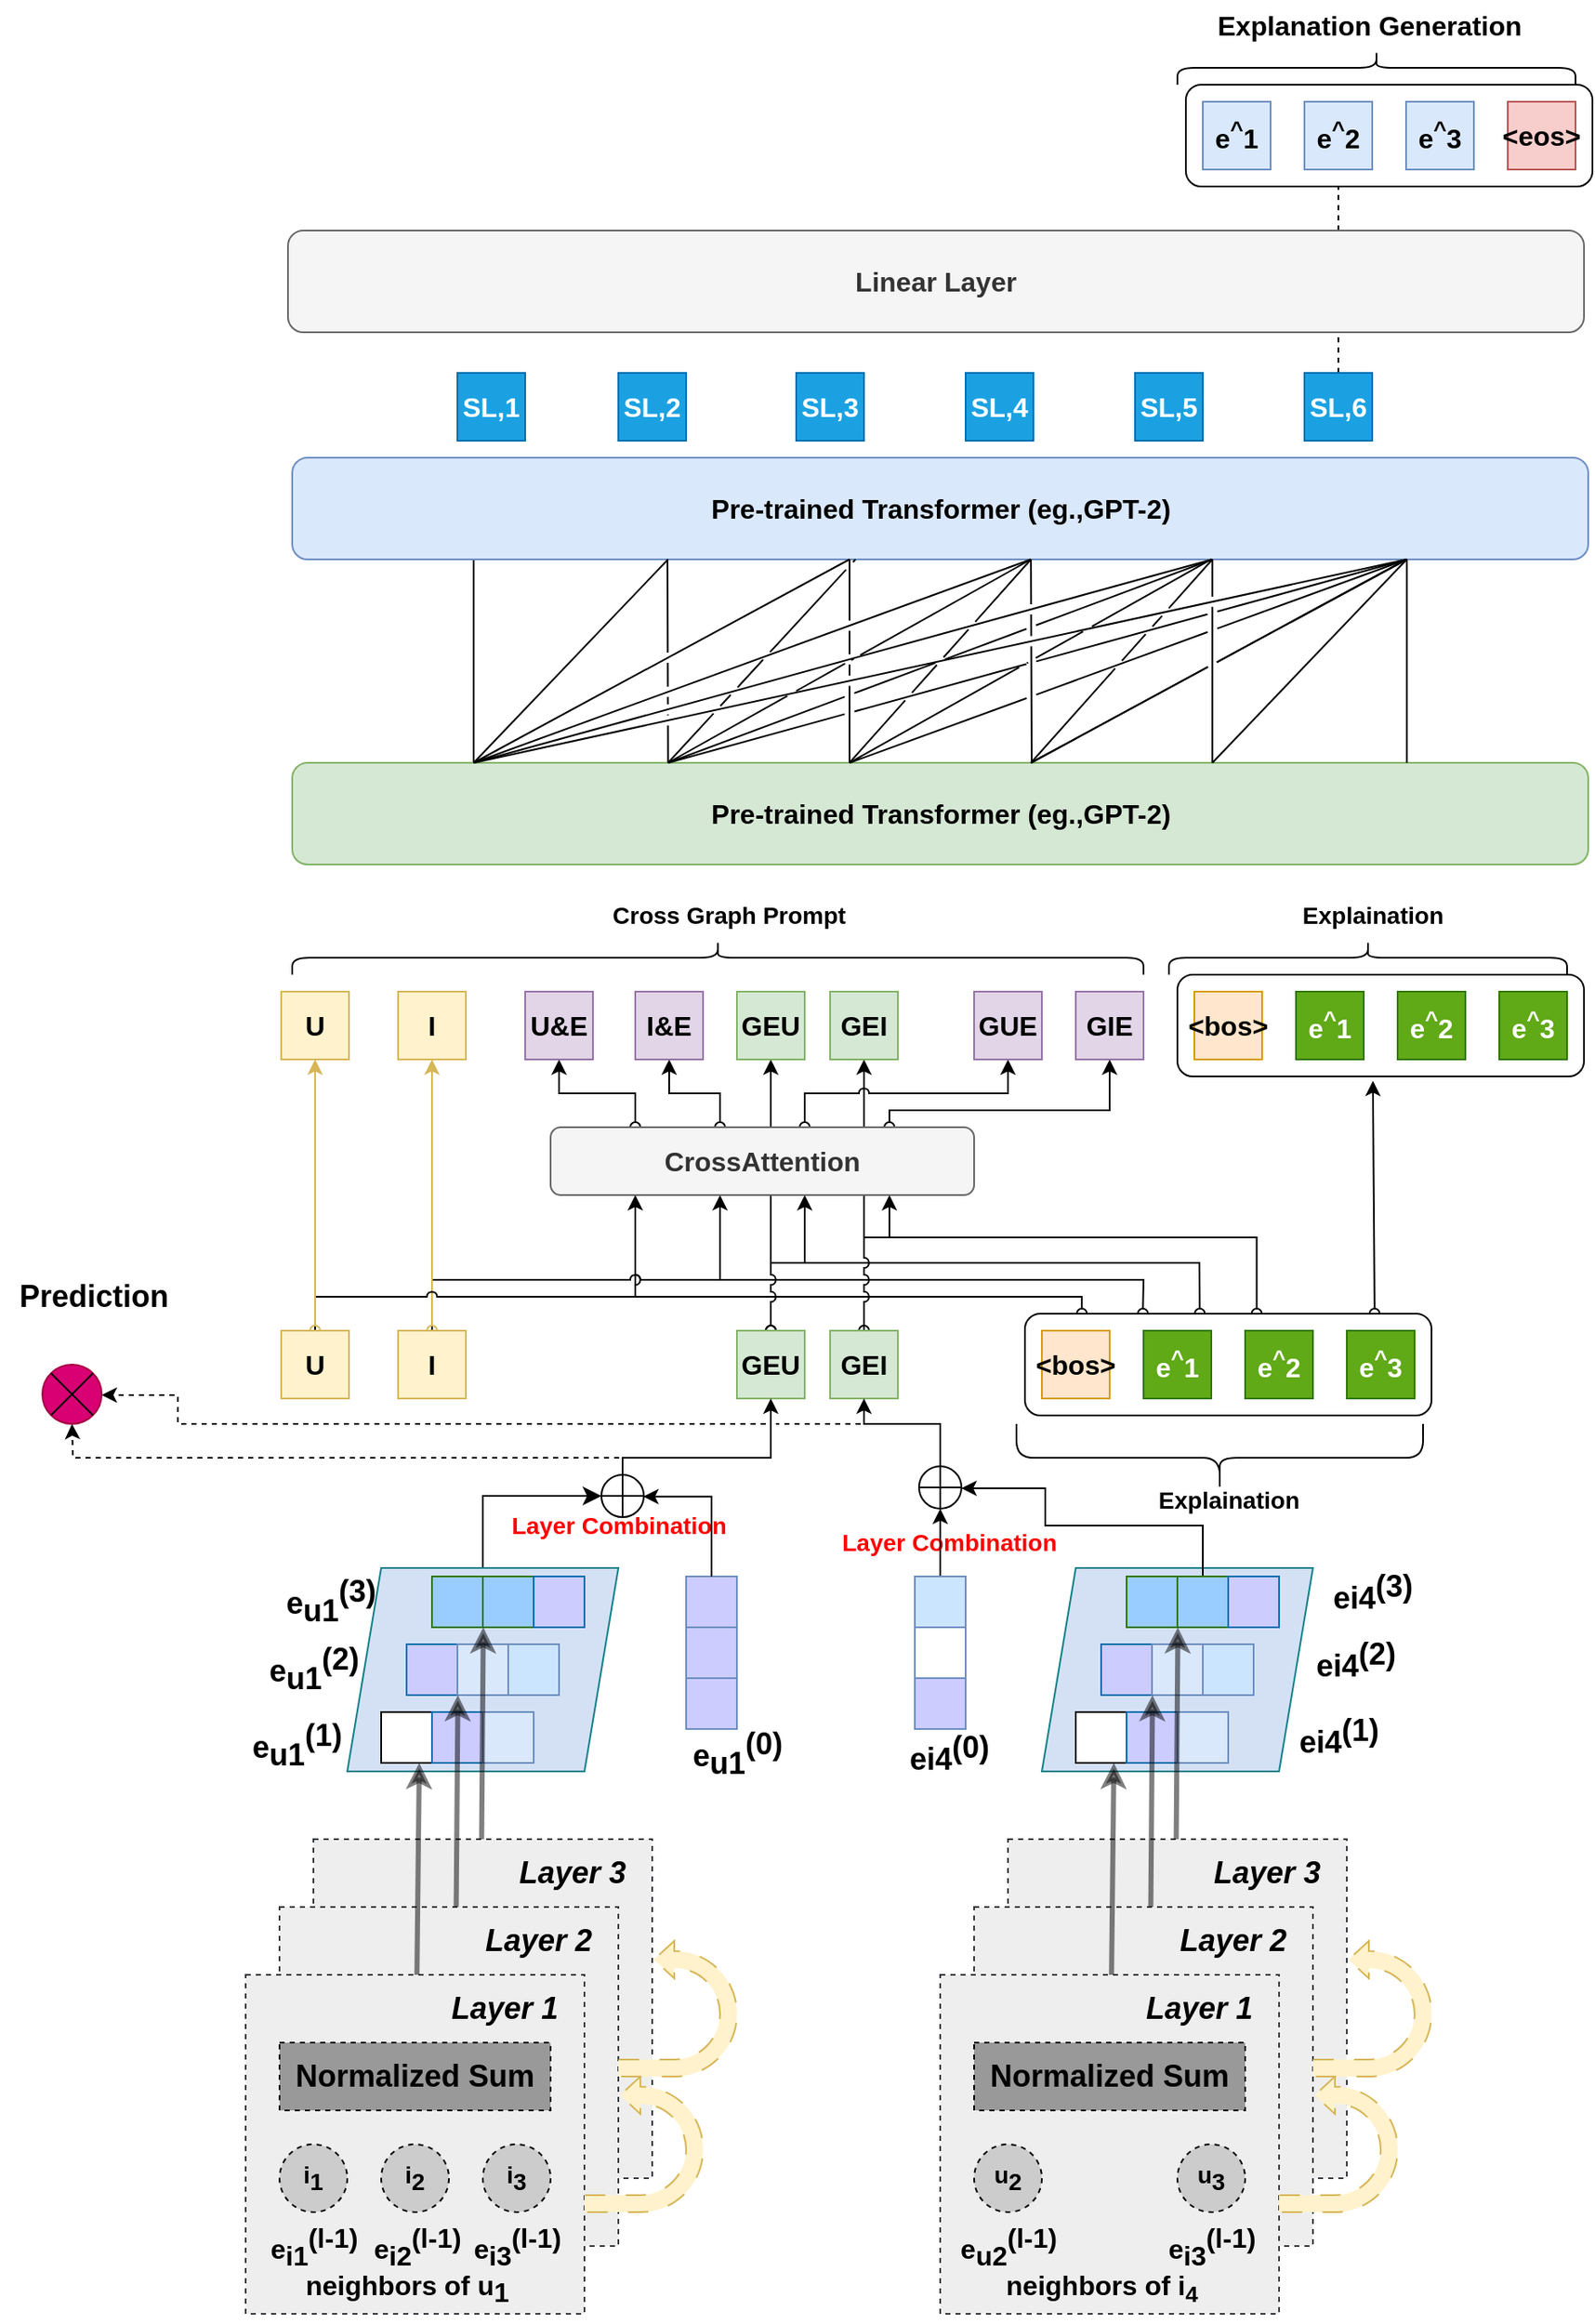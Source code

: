 <mxfile version="20.8.20" type="github" pages="2">
  <diagram name="第 1 页" id="6A69kBXLV3pPt3YaCDEA">
    <mxGraphModel dx="4845" dy="2889" grid="1" gridSize="10" guides="1" tooltips="1" connect="1" arrows="1" fold="1" page="1" pageScale="1" pageWidth="827" pageHeight="1169" math="0" shadow="0">
      <root>
        <mxCell id="0" />
        <mxCell id="1" parent="0" />
        <mxCell id="EzklrKMXd0RsQDfPtfxi-58" style="edgeStyle=elbowEdgeStyle;rounded=0;orthogonalLoop=1;jettySize=auto;elbow=vertical;html=1;exitX=0.14;exitY=0;exitDx=0;exitDy=0;exitPerimeter=0;fontSize=12;fontColor=#000000;startArrow=oval;startFill=0;endArrow=none;endFill=0;entryX=0.2;entryY=1;entryDx=0;entryDy=0;entryPerimeter=0;fontStyle=1" edge="1" parent="1" source="EzklrKMXd0RsQDfPtfxi-17" target="EzklrKMXd0RsQDfPtfxi-36">
          <mxGeometry relative="1" as="geometry">
            <mxPoint x="-720" y="-35" as="targetPoint" />
            <Array as="points">
              <mxPoint x="-640" y="-15" />
              <mxPoint x="-840" y="-25" />
              <mxPoint x="-740" y="-25" />
            </Array>
          </mxGeometry>
        </mxCell>
        <mxCell id="EzklrKMXd0RsQDfPtfxi-59" style="edgeStyle=elbowEdgeStyle;rounded=0;sketch=0;orthogonalLoop=1;jettySize=auto;html=1;exitX=0.29;exitY=0;exitDx=0;exitDy=0;exitPerimeter=0;fontSize=12;fontColor=#000000;startArrow=oval;startFill=0;endArrow=none;endFill=0;jumpStyle=none;fontStyle=1" edge="1" parent="1" source="EzklrKMXd0RsQDfPtfxi-17">
          <mxGeometry relative="1" as="geometry">
            <mxPoint x="-650" y="-25" as="targetPoint" />
            <Array as="points">
              <mxPoint x="-400" y="-25" />
            </Array>
          </mxGeometry>
        </mxCell>
        <mxCell id="EzklrKMXd0RsQDfPtfxi-65" style="edgeStyle=elbowEdgeStyle;rounded=0;sketch=0;jumpStyle=arc;orthogonalLoop=1;jettySize=auto;html=1;exitX=0.43;exitY=0;exitDx=0;exitDy=0;exitPerimeter=0;fontSize=12;fontColor=#000000;startArrow=oval;startFill=0;endArrow=none;endFill=0;fontStyle=1" edge="1" parent="1" source="EzklrKMXd0RsQDfPtfxi-17">
          <mxGeometry relative="1" as="geometry">
            <mxPoint x="-610" y="-35" as="targetPoint" />
            <Array as="points">
              <mxPoint x="-367" y="-35" />
              <mxPoint x="-370" y="-45" />
            </Array>
          </mxGeometry>
        </mxCell>
        <mxCell id="EzklrKMXd0RsQDfPtfxi-69" style="edgeStyle=orthogonalEdgeStyle;rounded=0;sketch=0;jumpStyle=arc;orthogonalLoop=1;jettySize=auto;html=1;exitX=0.57;exitY=0;exitDx=0;exitDy=0;exitPerimeter=0;fontSize=12;fontColor=#000000;startArrow=oval;startFill=0;endArrow=none;endFill=0;fontStyle=1" edge="1" parent="1" source="EzklrKMXd0RsQDfPtfxi-17">
          <mxGeometry relative="1" as="geometry">
            <mxPoint x="-550" y="-50" as="targetPoint" />
            <Array as="points">
              <mxPoint x="-333" y="-50" />
            </Array>
          </mxGeometry>
        </mxCell>
        <mxCell id="EzklrKMXd0RsQDfPtfxi-83" style="edgeStyle=orthogonalEdgeStyle;rounded=0;sketch=0;jumpStyle=arc;orthogonalLoop=1;jettySize=auto;html=1;exitX=0.86;exitY=0;exitDx=0;exitDy=0;exitPerimeter=0;fontSize=12;fontColor=#000000;startArrow=oval;startFill=0;endArrow=classic;endFill=1;entryX=0.481;entryY=1.043;entryDx=0;entryDy=0;entryPerimeter=0;fontStyle=1" edge="1" parent="1" source="EzklrKMXd0RsQDfPtfxi-17" target="EzklrKMXd0RsQDfPtfxi-103">
          <mxGeometry relative="1" as="geometry">
            <mxPoint x="-264.176" y="-135" as="targetPoint" />
          </mxGeometry>
        </mxCell>
        <mxCell id="EzklrKMXd0RsQDfPtfxi-17" value="" style="rounded=1;whiteSpace=wrap;html=1;fontSize=16;points=[[0,0,0,0,0],[0,0.25,0,0,0],[0,0.5,0,0,0],[0,0.75,0,0,0],[0,1,0,0,0],[0.14,0,0,0,0],[0.29,0,0,0,0],[0.43,0,0,0,0],[0.57,0,0,0,0],[0.71,0,0,0,0],[0.86,0,0,0,0],[1,0,0,0,0],[1,0.25,0,0,0],[1,0.5,0,0,0],[1,0.75,0,0,0],[1,1,0,0,0]];fontStyle=1" vertex="1" parent="1">
          <mxGeometry x="-470" y="-5" width="240" height="60" as="geometry" />
        </mxCell>
        <mxCell id="FZgsj2UH0GxDPsiXMLNM-2" value="" style="whiteSpace=wrap;html=1;aspect=fixed;strokeColor=#36393d;fillColor=#eeeeee;dashed=1;rounded=0;fontStyle=1" vertex="1" parent="1">
          <mxGeometry x="-890" y="305" width="200" height="200" as="geometry" />
        </mxCell>
        <mxCell id="FZgsj2UH0GxDPsiXMLNM-3" value="" style="whiteSpace=wrap;html=1;aspect=fixed;strokeColor=#36393d;fillColor=#eeeeee;dashed=1;rounded=0;fontStyle=1" vertex="1" parent="1">
          <mxGeometry x="-910" y="345" width="200" height="200" as="geometry" />
        </mxCell>
        <mxCell id="FZgsj2UH0GxDPsiXMLNM-4" value="" style="whiteSpace=wrap;html=1;aspect=fixed;strokeColor=#36393d;fillColor=#eeeeee;dashed=1;rounded=0;fontStyle=1" vertex="1" parent="1">
          <mxGeometry x="-930" y="385" width="200" height="200" as="geometry" />
        </mxCell>
        <mxCell id="FZgsj2UH0GxDPsiXMLNM-5" value="Normalized Sum" style="rounded=0;whiteSpace=wrap;html=1;strokeColor=default;fillColor=#999999;dashed=1;fontStyle=1;fontSize=18;" vertex="1" parent="1">
          <mxGeometry x="-910" y="425" width="160" height="40" as="geometry" />
        </mxCell>
        <mxCell id="FZgsj2UH0GxDPsiXMLNM-6" value="e&lt;sub style=&quot;font-size: 16px;&quot;&gt;i2&lt;/sub&gt;&lt;sup style=&quot;font-size: 16px;&quot;&gt;(l-1)&lt;/sup&gt;" style="text;html=1;align=center;verticalAlign=middle;resizable=0;points=[];autosize=1;strokeColor=none;fillColor=none;fontSize=16;fontStyle=1;rounded=0;" vertex="1" parent="1">
          <mxGeometry x="-869" y="525" width="80" height="40" as="geometry" />
        </mxCell>
        <mxCell id="FZgsj2UH0GxDPsiXMLNM-7" value="i&lt;sub style=&quot;font-size: 14px;&quot;&gt;2&lt;/sub&gt;" style="ellipse;whiteSpace=wrap;html=1;aspect=fixed;dashed=1;strokeColor=default;fillColor=#CCCCCC;fontStyle=1;fontSize=14;rounded=0;" vertex="1" parent="1">
          <mxGeometry x="-850" y="485" width="40" height="40" as="geometry" />
        </mxCell>
        <mxCell id="FZgsj2UH0GxDPsiXMLNM-8" value="e&lt;sub style=&quot;font-size: 16px;&quot;&gt;i3&lt;/sub&gt;&lt;sup style=&quot;font-size: 16px;&quot;&gt;(l-1)&lt;/sup&gt;" style="text;html=1;align=center;verticalAlign=middle;resizable=0;points=[];autosize=1;strokeColor=none;fillColor=none;fontSize=16;fontStyle=1;rounded=0;" vertex="1" parent="1">
          <mxGeometry x="-810" y="525" width="80" height="40" as="geometry" />
        </mxCell>
        <mxCell id="FZgsj2UH0GxDPsiXMLNM-9" value="i&lt;sub style=&quot;font-size: 14px;&quot;&gt;3&lt;/sub&gt;" style="ellipse;whiteSpace=wrap;html=1;aspect=fixed;dashed=1;strokeColor=default;fillColor=#CCCCCC;fontStyle=1;fontSize=14;rounded=0;" vertex="1" parent="1">
          <mxGeometry x="-790" y="485" width="40" height="40" as="geometry" />
        </mxCell>
        <mxCell id="FZgsj2UH0GxDPsiXMLNM-10" value="e&lt;sub style=&quot;font-size: 16px;&quot;&gt;i1&lt;/sub&gt;&lt;sup style=&quot;font-size: 16px;&quot;&gt;(l-1)&lt;/sup&gt;" style="text;html=1;align=center;verticalAlign=middle;resizable=0;points=[];autosize=1;strokeColor=none;fillColor=none;fontSize=16;fontStyle=1;rounded=0;" vertex="1" parent="1">
          <mxGeometry x="-930" y="525" width="80" height="40" as="geometry" />
        </mxCell>
        <mxCell id="FZgsj2UH0GxDPsiXMLNM-11" value="i&lt;sub style=&quot;font-size: 14px;&quot;&gt;1&lt;/sub&gt;" style="ellipse;whiteSpace=wrap;html=1;aspect=fixed;dashed=1;strokeColor=default;fillColor=#CCCCCC;fontStyle=1;fontSize=14;rounded=0;" vertex="1" parent="1">
          <mxGeometry x="-910" y="485" width="40" height="40" as="geometry" />
        </mxCell>
        <mxCell id="FZgsj2UH0GxDPsiXMLNM-12" value="neighbors of u&lt;sub style=&quot;font-size: 16px;&quot;&gt;1&lt;/sub&gt;" style="text;html=1;align=center;verticalAlign=middle;resizable=0;points=[];autosize=1;strokeColor=none;fillColor=none;fontSize=16;fontStyle=1;rounded=0;" vertex="1" parent="1">
          <mxGeometry x="-905" y="550" width="140" height="40" as="geometry" />
        </mxCell>
        <mxCell id="FZgsj2UH0GxDPsiXMLNM-13" value="&lt;span style=&quot;font-size: 18px;&quot;&gt;&lt;span style=&quot;font-size: 18px;&quot;&gt;&lt;i style=&quot;font-size: 18px;&quot;&gt;Layer 1&amp;nbsp;&lt;/i&gt;&lt;/span&gt;&lt;/span&gt;" style="text;html=1;align=center;verticalAlign=middle;resizable=0;points=[];autosize=1;strokeColor=none;fillColor=none;strokeWidth=2;fontSize=18;rounded=0;fontStyle=1" vertex="1" parent="1">
          <mxGeometry x="-820" y="385" width="90" height="40" as="geometry" />
        </mxCell>
        <mxCell id="FZgsj2UH0GxDPsiXMLNM-14" value="&lt;span style=&quot;font-size: 18px;&quot;&gt;&lt;span style=&quot;font-size: 18px;&quot;&gt;&lt;i style=&quot;font-size: 18px;&quot;&gt;Layer 2&amp;nbsp;&lt;/i&gt;&lt;/span&gt;&lt;/span&gt;" style="text;html=1;align=center;verticalAlign=middle;resizable=0;points=[];autosize=1;strokeColor=none;fillColor=none;strokeWidth=2;fontSize=18;rounded=0;fontStyle=1" vertex="1" parent="1">
          <mxGeometry x="-800" y="345" width="90" height="40" as="geometry" />
        </mxCell>
        <mxCell id="FZgsj2UH0GxDPsiXMLNM-15" value="&lt;span style=&quot;font-size: 18px;&quot;&gt;&lt;span style=&quot;font-size: 18px;&quot;&gt;&lt;i style=&quot;font-size: 18px;&quot;&gt;Layer 3&amp;nbsp;&lt;/i&gt;&lt;/span&gt;&lt;/span&gt;" style="text;html=1;align=center;verticalAlign=middle;resizable=0;points=[];autosize=1;strokeColor=none;fillColor=none;strokeWidth=2;fontSize=18;fontStyle=1;rounded=0;" vertex="1" parent="1">
          <mxGeometry x="-780" y="305" width="90" height="40" as="geometry" />
        </mxCell>
        <mxCell id="FZgsj2UH0GxDPsiXMLNM-109" style="edgeStyle=orthogonalEdgeStyle;rounded=0;orthogonalLoop=1;jettySize=auto;html=1;fontSize=12;startSize=8;endSize=8;entryX=0;entryY=0.5;entryDx=0;entryDy=0;fontStyle=1" edge="1" parent="1" source="FZgsj2UH0GxDPsiXMLNM-17" target="FZgsj2UH0GxDPsiXMLNM-79">
          <mxGeometry relative="1" as="geometry">
            <mxPoint x="-790" y="70.0" as="targetPoint" />
          </mxGeometry>
        </mxCell>
        <mxCell id="FZgsj2UH0GxDPsiXMLNM-17" value="" style="shape=parallelogram;perimeter=parallelogramPerimeter;whiteSpace=wrap;html=1;fixedSize=1;fillColor=#D4E1F5;strokeColor=#0e8088;rounded=0;fontStyle=1" vertex="1" parent="1">
          <mxGeometry x="-870" y="145" width="160" height="120" as="geometry" />
        </mxCell>
        <mxCell id="FZgsj2UH0GxDPsiXMLNM-18" value="" style="whiteSpace=wrap;html=1;aspect=fixed;fillColor=#99CCFF;fontColor=#ffffff;strokeColor=#2D7600;rounded=0;fontStyle=1" vertex="1" parent="1">
          <mxGeometry x="-820" y="150" width="30" height="30" as="geometry" />
        </mxCell>
        <mxCell id="FZgsj2UH0GxDPsiXMLNM-19" value="" style="whiteSpace=wrap;html=1;aspect=fixed;fillColor=#99CCFF;fontColor=#ffffff;strokeColor=#2D7600;rounded=0;fontStyle=1" vertex="1" parent="1">
          <mxGeometry x="-790" y="150" width="30" height="30" as="geometry" />
        </mxCell>
        <mxCell id="FZgsj2UH0GxDPsiXMLNM-20" value="" style="whiteSpace=wrap;html=1;aspect=fixed;strokeColor=#006EAF;fillColor=#CCCCFF;fontColor=#ffffff;rounded=0;fontStyle=1" vertex="1" parent="1">
          <mxGeometry x="-760" y="150" width="30" height="30" as="geometry" />
        </mxCell>
        <mxCell id="FZgsj2UH0GxDPsiXMLNM-21" value="" style="whiteSpace=wrap;html=1;aspect=fixed;strokeColor=#006EAF;fillColor=#CCCCFF;fontColor=#ffffff;rounded=0;fontStyle=1" vertex="1" parent="1">
          <mxGeometry x="-835" y="190" width="30" height="30" as="geometry" />
        </mxCell>
        <mxCell id="FZgsj2UH0GxDPsiXMLNM-22" value="" style="whiteSpace=wrap;html=1;aspect=fixed;strokeColor=#6c8ebf;fillColor=#dae8fc;gradientColor=none;rounded=0;fontStyle=1" vertex="1" parent="1">
          <mxGeometry x="-805" y="190" width="30" height="30" as="geometry" />
        </mxCell>
        <mxCell id="FZgsj2UH0GxDPsiXMLNM-23" value="" style="whiteSpace=wrap;html=1;aspect=fixed;strokeColor=#6c8ebf;fillColor=#CCE5FF;gradientColor=none;rounded=0;fontStyle=1" vertex="1" parent="1">
          <mxGeometry x="-775" y="190" width="30" height="30" as="geometry" />
        </mxCell>
        <mxCell id="FZgsj2UH0GxDPsiXMLNM-24" value="" style="whiteSpace=wrap;html=1;aspect=fixed;rounded=0;fontStyle=1" vertex="1" parent="1">
          <mxGeometry x="-850" y="230" width="30" height="30" as="geometry" />
        </mxCell>
        <mxCell id="FZgsj2UH0GxDPsiXMLNM-25" value="" style="whiteSpace=wrap;html=1;aspect=fixed;fillColor=#CCCCFF;fontColor=#ffffff;strokeColor=#006EAF;rounded=0;fontStyle=1" vertex="1" parent="1">
          <mxGeometry x="-820" y="230" width="30" height="30" as="geometry" />
        </mxCell>
        <mxCell id="FZgsj2UH0GxDPsiXMLNM-26" value="" style="whiteSpace=wrap;html=1;aspect=fixed;strokeColor=#6c8ebf;fillColor=#dae8fc;gradientColor=none;rounded=0;fontStyle=1" vertex="1" parent="1">
          <mxGeometry x="-790" y="230" width="30" height="30" as="geometry" />
        </mxCell>
        <mxCell id="FZgsj2UH0GxDPsiXMLNM-27" value="e&lt;sub style=&quot;font-size: 18px;&quot;&gt;u1&lt;/sub&gt;&lt;sup style=&quot;font-size: 18px;&quot;&gt;(3)&lt;/sup&gt;" style="text;html=1;align=center;verticalAlign=middle;resizable=0;points=[];autosize=1;strokeColor=none;fillColor=none;fontStyle=1;fontSize=18;rounded=0;" vertex="1" parent="1">
          <mxGeometry x="-920" y="140" width="80" height="50" as="geometry" />
        </mxCell>
        <mxCell id="FZgsj2UH0GxDPsiXMLNM-28" value="e&lt;sub style=&quot;font-size: 18px;&quot;&gt;u1&lt;/sub&gt;&lt;sup style=&quot;font-size: 18px;&quot;&gt;(2)&lt;/sup&gt;" style="text;html=1;align=center;verticalAlign=middle;resizable=0;points=[];autosize=1;strokeColor=none;fillColor=none;fontStyle=1;fontSize=18;rounded=0;" vertex="1" parent="1">
          <mxGeometry x="-930" y="180" width="80" height="50" as="geometry" />
        </mxCell>
        <mxCell id="FZgsj2UH0GxDPsiXMLNM-29" value="e&lt;sub style=&quot;font-size: 18px;&quot;&gt;u1&lt;/sub&gt;&lt;sup style=&quot;font-size: 18px;&quot;&gt;(1)&lt;/sup&gt;" style="text;html=1;align=center;verticalAlign=middle;resizable=0;points=[];autosize=1;strokeColor=none;fillColor=none;fontStyle=1;fontSize=18;rounded=0;" vertex="1" parent="1">
          <mxGeometry x="-940" y="225" width="80" height="50" as="geometry" />
        </mxCell>
        <mxCell id="FZgsj2UH0GxDPsiXMLNM-30" value="" style="endArrow=classic;html=1;rounded=0;entryX=0.75;entryY=1;entryDx=0;entryDy=0;strokeWidth=3;opacity=50;fontStyle=1" edge="1" parent="1">
          <mxGeometry width="50" height="50" relative="1" as="geometry">
            <mxPoint x="-805.71" y="345" as="sourcePoint" />
            <mxPoint x="-804.71" y="220" as="targetPoint" />
          </mxGeometry>
        </mxCell>
        <mxCell id="FZgsj2UH0GxDPsiXMLNM-31" value="e&lt;sub style=&quot;font-size: 18px;&quot;&gt;u1&lt;/sub&gt;&lt;sup style=&quot;font-size: 18px;&quot;&gt;(0)&lt;/sup&gt;" style="text;html=1;align=center;verticalAlign=middle;resizable=0;points=[];autosize=1;strokeColor=none;fillColor=none;fontStyle=1;fontSize=18;rounded=0;" vertex="1" parent="1">
          <mxGeometry x="-680" y="230" width="80" height="50" as="geometry" />
        </mxCell>
        <mxCell id="FZgsj2UH0GxDPsiXMLNM-35" value="" style="endArrow=classic;html=1;rounded=0;entryX=0.75;entryY=1;entryDx=0;entryDy=0;strokeWidth=3;opacity=50;labelBackgroundColor=default;labelBorderColor=none;fontStyle=1;shadow=0;" edge="1" parent="1" source="FZgsj2UH0GxDPsiXMLNM-4" target="FZgsj2UH0GxDPsiXMLNM-24">
          <mxGeometry width="50" height="50" relative="1" as="geometry">
            <mxPoint x="-450" y="295" as="sourcePoint" />
            <mxPoint x="-400" y="245" as="targetPoint" />
          </mxGeometry>
        </mxCell>
        <mxCell id="FZgsj2UH0GxDPsiXMLNM-36" value="" style="endArrow=classic;html=1;rounded=0;entryX=0.75;entryY=1;entryDx=0;entryDy=0;strokeWidth=3;opacity=50;jumpStyle=arc;jumpSize=6;fontStyle=1" edge="1" parent="1">
          <mxGeometry width="50" height="50" relative="1" as="geometry">
            <mxPoint x="-790.71" y="305" as="sourcePoint" />
            <mxPoint x="-789.71" y="180" as="targetPoint" />
          </mxGeometry>
        </mxCell>
        <mxCell id="FZgsj2UH0GxDPsiXMLNM-37" value="" style="html=1;shadow=0;dashed=1;align=center;verticalAlign=middle;shape=mxgraph.arrows2.uTurnArrow;dy=5;arrowHead=22.06;dx2=12;rotation=0;flipH=1;dashPattern=12 12;fillColor=#fff2cc;strokeColor=#d6b656;rounded=0;fontStyle=1" vertex="1" parent="1">
          <mxGeometry x="-730" y="445" width="70" height="80" as="geometry" />
        </mxCell>
        <mxCell id="FZgsj2UH0GxDPsiXMLNM-38" value="" style="html=1;shadow=0;dashed=1;align=center;verticalAlign=middle;shape=mxgraph.arrows2.uTurnArrow;dy=5;arrowHead=22.06;dx2=12;rotation=0;flipH=1;dashPattern=12 12;fillColor=#fff2cc;strokeColor=#d6b656;rounded=0;fontStyle=1" vertex="1" parent="1">
          <mxGeometry x="-710" y="365" width="70" height="80" as="geometry" />
        </mxCell>
        <mxCell id="FZgsj2UH0GxDPsiXMLNM-39" value="" style="whiteSpace=wrap;html=1;aspect=fixed;strokeColor=#36393d;fillColor=#eeeeee;dashed=1;rounded=0;fontStyle=1" vertex="1" parent="1">
          <mxGeometry x="-480" y="305" width="200" height="200" as="geometry" />
        </mxCell>
        <mxCell id="FZgsj2UH0GxDPsiXMLNM-40" value="" style="whiteSpace=wrap;html=1;aspect=fixed;strokeColor=#36393d;fillColor=#eeeeee;dashed=1;rounded=0;fontStyle=1" vertex="1" parent="1">
          <mxGeometry x="-500" y="345" width="200" height="200" as="geometry" />
        </mxCell>
        <mxCell id="FZgsj2UH0GxDPsiXMLNM-41" value="" style="whiteSpace=wrap;html=1;aspect=fixed;strokeColor=#36393d;fillColor=#eeeeee;dashed=1;rounded=0;fontStyle=1" vertex="1" parent="1">
          <mxGeometry x="-520" y="385" width="200" height="200" as="geometry" />
        </mxCell>
        <mxCell id="FZgsj2UH0GxDPsiXMLNM-42" value="Normalized Sum" style="rounded=0;whiteSpace=wrap;html=1;strokeColor=default;fillColor=#999999;dashed=1;fontStyle=1;fontSize=18;" vertex="1" parent="1">
          <mxGeometry x="-500" y="425" width="160" height="40" as="geometry" />
        </mxCell>
        <mxCell id="FZgsj2UH0GxDPsiXMLNM-43" value="e&lt;sub style=&quot;font-size: 16px;&quot;&gt;i3&lt;/sub&gt;&lt;sup style=&quot;font-size: 16px;&quot;&gt;(l-1)&lt;/sup&gt;" style="text;html=1;align=center;verticalAlign=middle;resizable=0;points=[];autosize=1;strokeColor=none;fillColor=none;fontSize=16;fontStyle=1;rounded=0;" vertex="1" parent="1">
          <mxGeometry x="-400" y="525" width="80" height="40" as="geometry" />
        </mxCell>
        <mxCell id="FZgsj2UH0GxDPsiXMLNM-44" value="u&lt;sub style=&quot;font-size: 14px;&quot;&gt;&lt;font style=&quot;font-size: 14px;&quot;&gt;3&lt;/font&gt;&lt;/sub&gt;" style="ellipse;whiteSpace=wrap;html=1;aspect=fixed;dashed=1;strokeColor=default;fillColor=#CCCCCC;fontSize=14;fontStyle=1;rounded=0;" vertex="1" parent="1">
          <mxGeometry x="-380" y="485" width="40" height="40" as="geometry" />
        </mxCell>
        <mxCell id="FZgsj2UH0GxDPsiXMLNM-45" value="e&lt;sub style=&quot;font-size: 16px;&quot;&gt;u2&lt;/sub&gt;&lt;sup style=&quot;font-size: 16px;&quot;&gt;(l-1)&lt;/sup&gt;" style="text;html=1;align=center;verticalAlign=middle;resizable=0;points=[];autosize=1;strokeColor=none;fillColor=none;fontSize=16;fontStyle=1;rounded=0;" vertex="1" parent="1">
          <mxGeometry x="-520" y="525" width="80" height="40" as="geometry" />
        </mxCell>
        <mxCell id="FZgsj2UH0GxDPsiXMLNM-46" value="u&lt;sub style=&quot;font-size: 14px;&quot;&gt;2&lt;/sub&gt;" style="ellipse;whiteSpace=wrap;html=1;aspect=fixed;dashed=1;strokeColor=default;fillColor=#CCCCCC;fontSize=14;fontStyle=1;rounded=0;" vertex="1" parent="1">
          <mxGeometry x="-500" y="485" width="40" height="40" as="geometry" />
        </mxCell>
        <mxCell id="FZgsj2UH0GxDPsiXMLNM-47" value="neighbors of i&lt;span style=&quot;font-size: 16px;&quot;&gt;&lt;sub&gt;4&lt;/sub&gt;&lt;/span&gt;" style="text;html=1;align=center;verticalAlign=middle;resizable=0;points=[];autosize=1;strokeColor=none;fillColor=none;fontSize=16;fontStyle=1;rounded=0;" vertex="1" parent="1">
          <mxGeometry x="-495" y="550" width="140" height="40" as="geometry" />
        </mxCell>
        <mxCell id="FZgsj2UH0GxDPsiXMLNM-48" value="&lt;span style=&quot;font-size: 18px;&quot;&gt;&lt;span style=&quot;font-size: 18px;&quot;&gt;&lt;i style=&quot;font-size: 18px;&quot;&gt;Layer 1&amp;nbsp;&lt;/i&gt;&lt;/span&gt;&lt;/span&gt;" style="text;html=1;align=center;verticalAlign=middle;resizable=0;points=[];autosize=1;strokeColor=none;fillColor=none;strokeWidth=2;fontSize=18;rounded=0;fontStyle=1" vertex="1" parent="1">
          <mxGeometry x="-410" y="385" width="90" height="40" as="geometry" />
        </mxCell>
        <mxCell id="FZgsj2UH0GxDPsiXMLNM-49" value="&lt;span style=&quot;font-size: 18px;&quot;&gt;&lt;span style=&quot;font-size: 18px;&quot;&gt;&lt;i style=&quot;font-size: 18px;&quot;&gt;Layer 2&amp;nbsp;&lt;/i&gt;&lt;/span&gt;&lt;/span&gt;" style="text;html=1;align=center;verticalAlign=middle;resizable=0;points=[];autosize=1;strokeColor=none;fillColor=none;strokeWidth=2;fontSize=18;rounded=0;fontStyle=1" vertex="1" parent="1">
          <mxGeometry x="-390" y="345" width="90" height="40" as="geometry" />
        </mxCell>
        <mxCell id="FZgsj2UH0GxDPsiXMLNM-50" value="&lt;span style=&quot;font-size: 18px;&quot;&gt;&lt;span style=&quot;font-size: 18px;&quot;&gt;&lt;i style=&quot;font-size: 18px;&quot;&gt;Layer 3&amp;nbsp;&lt;/i&gt;&lt;/span&gt;&lt;/span&gt;" style="text;html=1;align=center;verticalAlign=middle;resizable=0;points=[];autosize=1;strokeColor=none;fillColor=none;strokeWidth=2;fontSize=18;fontStyle=1;rounded=0;" vertex="1" parent="1">
          <mxGeometry x="-370" y="305" width="90" height="40" as="geometry" />
        </mxCell>
        <mxCell id="FZgsj2UH0GxDPsiXMLNM-52" value="" style="shape=parallelogram;perimeter=parallelogramPerimeter;whiteSpace=wrap;html=1;fixedSize=1;fillColor=#D4E1F5;strokeColor=#0e8088;rounded=0;fontStyle=1" vertex="1" parent="1">
          <mxGeometry x="-460" y="145" width="160" height="120" as="geometry" />
        </mxCell>
        <mxCell id="FZgsj2UH0GxDPsiXMLNM-53" value="" style="whiteSpace=wrap;html=1;aspect=fixed;fillColor=#99CCFF;fontColor=#ffffff;strokeColor=#2D7600;rounded=0;fontStyle=1" vertex="1" parent="1">
          <mxGeometry x="-410" y="150" width="30" height="30" as="geometry" />
        </mxCell>
        <mxCell id="EzklrKMXd0RsQDfPtfxi-120" style="edgeStyle=orthogonalEdgeStyle;rounded=0;sketch=0;jumpStyle=gap;orthogonalLoop=1;jettySize=auto;html=1;entryX=1;entryY=0.5;entryDx=0;entryDy=0;fontSize=12;fontColor=#000000;startArrow=none;startFill=0;endArrow=classic;endFill=1;fontStyle=1" edge="1" parent="1" source="FZgsj2UH0GxDPsiXMLNM-54" target="EzklrKMXd0RsQDfPtfxi-117">
          <mxGeometry relative="1" as="geometry">
            <Array as="points">
              <mxPoint x="-365" y="120" />
              <mxPoint x="-458" y="120" />
              <mxPoint x="-458" y="98" />
              <mxPoint x="-508" y="98" />
            </Array>
          </mxGeometry>
        </mxCell>
        <mxCell id="FZgsj2UH0GxDPsiXMLNM-54" value="" style="whiteSpace=wrap;html=1;aspect=fixed;fillColor=#99CCFF;fontColor=#ffffff;strokeColor=#2D7600;rounded=0;fontStyle=1" vertex="1" parent="1">
          <mxGeometry x="-380" y="150" width="30" height="30" as="geometry" />
        </mxCell>
        <mxCell id="FZgsj2UH0GxDPsiXMLNM-55" value="" style="whiteSpace=wrap;html=1;aspect=fixed;strokeColor=#006EAF;fillColor=#CCCCFF;fontColor=#ffffff;rounded=0;fontStyle=1" vertex="1" parent="1">
          <mxGeometry x="-350" y="150" width="30" height="30" as="geometry" />
        </mxCell>
        <mxCell id="FZgsj2UH0GxDPsiXMLNM-56" value="" style="whiteSpace=wrap;html=1;aspect=fixed;strokeColor=#006EAF;fillColor=#CCCCFF;fontColor=#ffffff;rounded=0;fontStyle=1" vertex="1" parent="1">
          <mxGeometry x="-425" y="190" width="30" height="30" as="geometry" />
        </mxCell>
        <mxCell id="FZgsj2UH0GxDPsiXMLNM-57" value="" style="whiteSpace=wrap;html=1;aspect=fixed;strokeColor=#6c8ebf;fillColor=#dae8fc;gradientColor=none;rounded=0;fontStyle=1" vertex="1" parent="1">
          <mxGeometry x="-395" y="190" width="30" height="30" as="geometry" />
        </mxCell>
        <mxCell id="FZgsj2UH0GxDPsiXMLNM-58" value="" style="whiteSpace=wrap;html=1;aspect=fixed;strokeColor=#6c8ebf;fillColor=#CCE5FF;gradientColor=none;rounded=0;fontStyle=1" vertex="1" parent="1">
          <mxGeometry x="-365" y="190" width="30" height="30" as="geometry" />
        </mxCell>
        <mxCell id="FZgsj2UH0GxDPsiXMLNM-59" value="" style="whiteSpace=wrap;html=1;aspect=fixed;rounded=0;fontStyle=1" vertex="1" parent="1">
          <mxGeometry x="-440" y="230" width="30" height="30" as="geometry" />
        </mxCell>
        <mxCell id="FZgsj2UH0GxDPsiXMLNM-60" value="" style="whiteSpace=wrap;html=1;aspect=fixed;fillColor=#CCCCFF;fontColor=#ffffff;strokeColor=#006EAF;rounded=0;fontStyle=1" vertex="1" parent="1">
          <mxGeometry x="-410" y="230" width="30" height="30" as="geometry" />
        </mxCell>
        <mxCell id="FZgsj2UH0GxDPsiXMLNM-61" value="" style="whiteSpace=wrap;html=1;aspect=fixed;strokeColor=#6c8ebf;fillColor=#dae8fc;gradientColor=none;rounded=0;fontStyle=1" vertex="1" parent="1">
          <mxGeometry x="-380" y="230" width="30" height="30" as="geometry" />
        </mxCell>
        <mxCell id="FZgsj2UH0GxDPsiXMLNM-62" value="ei4&lt;sup style=&quot;font-size: 18px;&quot;&gt;(3)&lt;/sup&gt;" style="text;html=1;align=center;verticalAlign=middle;resizable=0;points=[];autosize=1;strokeColor=none;fillColor=none;fontStyle=1;fontSize=18;rounded=0;" vertex="1" parent="1">
          <mxGeometry x="-300" y="140" width="70" height="40" as="geometry" />
        </mxCell>
        <mxCell id="FZgsj2UH0GxDPsiXMLNM-63" value="ei4&lt;sup style=&quot;font-size: 18px;&quot;&gt;(2)&lt;/sup&gt;" style="text;html=1;align=center;verticalAlign=middle;resizable=0;points=[];autosize=1;strokeColor=none;fillColor=none;fontStyle=1;fontSize=18;rounded=0;" vertex="1" parent="1">
          <mxGeometry x="-310" y="180" width="70" height="40" as="geometry" />
        </mxCell>
        <mxCell id="FZgsj2UH0GxDPsiXMLNM-64" value="ei4&lt;sup style=&quot;font-size: 18px;&quot;&gt;(1)&lt;/sup&gt;" style="text;html=1;align=center;verticalAlign=middle;resizable=0;points=[];autosize=1;strokeColor=none;fillColor=none;fontStyle=1;fontSize=18;rounded=0;" vertex="1" parent="1">
          <mxGeometry x="-320" y="225" width="70" height="40" as="geometry" />
        </mxCell>
        <mxCell id="FZgsj2UH0GxDPsiXMLNM-65" value="" style="endArrow=classic;html=1;rounded=0;entryX=0.75;entryY=1;entryDx=0;entryDy=0;strokeWidth=3;opacity=50;fontStyle=1" edge="1" parent="1">
          <mxGeometry width="50" height="50" relative="1" as="geometry">
            <mxPoint x="-395.71" y="345" as="sourcePoint" />
            <mxPoint x="-394.71" y="220" as="targetPoint" />
          </mxGeometry>
        </mxCell>
        <mxCell id="FZgsj2UH0GxDPsiXMLNM-66" value="ei4&lt;sup style=&quot;font-size: 18px;&quot;&gt;(0)&lt;/sup&gt;" style="text;html=1;align=center;verticalAlign=middle;resizable=0;points=[];autosize=1;strokeColor=none;fillColor=none;fontStyle=1;fontSize=18;rounded=0;" vertex="1" parent="1">
          <mxGeometry x="-550" y="235" width="70" height="40" as="geometry" />
        </mxCell>
        <mxCell id="FZgsj2UH0GxDPsiXMLNM-70" value="" style="endArrow=classic;html=1;rounded=0;entryX=0.75;entryY=1;entryDx=0;entryDy=0;strokeWidth=3;opacity=50;labelBackgroundColor=default;labelBorderColor=none;fontStyle=1;shadow=0;" edge="1" parent="1" source="FZgsj2UH0GxDPsiXMLNM-41" target="FZgsj2UH0GxDPsiXMLNM-59">
          <mxGeometry width="50" height="50" relative="1" as="geometry">
            <mxPoint x="-40" y="295" as="sourcePoint" />
            <mxPoint x="10" y="245" as="targetPoint" />
          </mxGeometry>
        </mxCell>
        <mxCell id="FZgsj2UH0GxDPsiXMLNM-71" value="" style="endArrow=classic;html=1;rounded=0;entryX=0.75;entryY=1;entryDx=0;entryDy=0;strokeWidth=3;opacity=50;jumpStyle=arc;jumpSize=6;fontStyle=1" edge="1" parent="1">
          <mxGeometry width="50" height="50" relative="1" as="geometry">
            <mxPoint x="-380.71" y="305" as="sourcePoint" />
            <mxPoint x="-379.71" y="180" as="targetPoint" />
          </mxGeometry>
        </mxCell>
        <mxCell id="FZgsj2UH0GxDPsiXMLNM-72" value="" style="html=1;shadow=0;dashed=1;align=center;verticalAlign=middle;shape=mxgraph.arrows2.uTurnArrow;dy=5;arrowHead=22.06;dx2=12;rotation=0;flipH=1;dashPattern=12 12;fillColor=#fff2cc;strokeColor=#d6b656;rounded=0;fontStyle=1" vertex="1" parent="1">
          <mxGeometry x="-320" y="445" width="70" height="80" as="geometry" />
        </mxCell>
        <mxCell id="FZgsj2UH0GxDPsiXMLNM-73" value="" style="html=1;shadow=0;dashed=1;align=center;verticalAlign=middle;shape=mxgraph.arrows2.uTurnArrow;dy=5;arrowHead=22.06;dx2=12;rotation=0;flipH=1;dashPattern=12 12;fillColor=#fff2cc;strokeColor=#d6b656;rounded=0;fontStyle=1" vertex="1" parent="1">
          <mxGeometry x="-300" y="365" width="70" height="80" as="geometry" />
        </mxCell>
        <mxCell id="FZgsj2UH0GxDPsiXMLNM-88" value="Layer Combination" style="text;html=1;align=center;verticalAlign=middle;resizable=0;points=[];autosize=1;fontSize=14;strokeColor=none;fontColor=#FF0000;rounded=0;fontStyle=1" vertex="1" parent="1">
          <mxGeometry x="-590" y="115" width="150" height="30" as="geometry" />
        </mxCell>
        <mxCell id="FZgsj2UH0GxDPsiXMLNM-101" value="" style="group;rounded=0;fontStyle=1" vertex="1" connectable="0" parent="1">
          <mxGeometry x="-670" y="150" width="30" height="90" as="geometry" />
        </mxCell>
        <mxCell id="FZgsj2UH0GxDPsiXMLNM-97" value="" style="whiteSpace=wrap;html=1;aspect=fixed;fillColor=#CCCCFF;strokeColor=#6c8ebf;gradientColor=none;direction=south;rotation=90;flipV=1;flipH=1;container=0;rounded=0;fontStyle=1" vertex="1" parent="FZgsj2UH0GxDPsiXMLNM-101">
          <mxGeometry width="30" height="30" as="geometry" />
        </mxCell>
        <mxCell id="FZgsj2UH0GxDPsiXMLNM-98" value="" style="whiteSpace=wrap;html=1;aspect=fixed;strokeColor=#6c8ebf;fillColor=#CCCCFF;gradientColor=none;direction=south;rotation=90;flipV=1;flipH=1;container=0;rounded=0;fontStyle=1" vertex="1" parent="FZgsj2UH0GxDPsiXMLNM-101">
          <mxGeometry y="30" width="30" height="30" as="geometry" />
        </mxCell>
        <mxCell id="FZgsj2UH0GxDPsiXMLNM-99" value="" style="whiteSpace=wrap;html=1;aspect=fixed;fillColor=#CCCCFF;strokeColor=#6c8ebf;gradientColor=none;direction=south;rotation=90;flipV=1;flipH=1;container=0;rounded=0;fontStyle=1" vertex="1" parent="FZgsj2UH0GxDPsiXMLNM-101">
          <mxGeometry y="60" width="30" height="30" as="geometry" />
        </mxCell>
        <mxCell id="FZgsj2UH0GxDPsiXMLNM-102" value="" style="group;rounded=0;fontStyle=1" vertex="1" connectable="0" parent="1">
          <mxGeometry x="-720" y="90" width="25" height="30" as="geometry" />
        </mxCell>
        <mxCell id="FZgsj2UH0GxDPsiXMLNM-79" value="" style="ellipse;whiteSpace=wrap;html=1;aspect=fixed;rounded=0;fontStyle=1" vertex="1" parent="FZgsj2UH0GxDPsiXMLNM-102">
          <mxGeometry width="25" height="25" as="geometry" />
        </mxCell>
        <mxCell id="FZgsj2UH0GxDPsiXMLNM-80" value="" style="endArrow=none;html=1;rounded=0;exitX=0.5;exitY=1;exitDx=0;exitDy=0;entryX=0.5;entryY=0;entryDx=0;entryDy=0;fontStyle=1" edge="1" parent="FZgsj2UH0GxDPsiXMLNM-102" source="FZgsj2UH0GxDPsiXMLNM-79" target="FZgsj2UH0GxDPsiXMLNM-79">
          <mxGeometry width="50" height="50" relative="1" as="geometry">
            <mxPoint x="12.5" y="45" as="sourcePoint" />
            <mxPoint x="43.75" y="7.5" as="targetPoint" />
          </mxGeometry>
        </mxCell>
        <mxCell id="FZgsj2UH0GxDPsiXMLNM-81" value="" style="endArrow=none;html=1;rounded=0;exitX=0;exitY=0.5;exitDx=0;exitDy=0;entryX=1;entryY=0.5;entryDx=0;entryDy=0;fontStyle=1" edge="1" parent="FZgsj2UH0GxDPsiXMLNM-102" source="FZgsj2UH0GxDPsiXMLNM-79" target="FZgsj2UH0GxDPsiXMLNM-79">
          <mxGeometry width="50" height="50" relative="1" as="geometry">
            <mxPoint x="12.5" y="45" as="sourcePoint" />
            <mxPoint x="43.75" y="7.5" as="targetPoint" />
          </mxGeometry>
        </mxCell>
        <mxCell id="FZgsj2UH0GxDPsiXMLNM-111" value="Layer Combination" style="text;html=1;align=center;verticalAlign=middle;resizable=0;points=[];autosize=1;fontSize=14;strokeColor=none;fontColor=#FF0000;rounded=0;fontStyle=1" vertex="1" parent="1">
          <mxGeometry x="-785" y="105" width="150" height="30" as="geometry" />
        </mxCell>
        <mxCell id="EzklrKMXd0RsQDfPtfxi-121" style="edgeStyle=orthogonalEdgeStyle;rounded=0;sketch=0;jumpStyle=gap;orthogonalLoop=1;jettySize=auto;html=1;entryX=0.5;entryY=1;entryDx=0;entryDy=0;fontSize=12;fontColor=#000000;startArrow=none;startFill=0;endArrow=classic;endFill=1;fontStyle=1" edge="1" parent="1" source="FZgsj2UH0GxDPsiXMLNM-117" target="EzklrKMXd0RsQDfPtfxi-117">
          <mxGeometry relative="1" as="geometry" />
        </mxCell>
        <mxCell id="FZgsj2UH0GxDPsiXMLNM-117" value="" style="whiteSpace=wrap;html=1;aspect=fixed;fillColor=#CCE5FF;strokeColor=#6c8ebf;gradientColor=none;movable=1;resizable=1;rotatable=1;deletable=1;editable=1;locked=0;connectable=1;rounded=0;fontStyle=1" vertex="1" parent="1">
          <mxGeometry x="-535" y="150" width="30" height="30" as="geometry" />
        </mxCell>
        <mxCell id="FZgsj2UH0GxDPsiXMLNM-118" value="" style="whiteSpace=wrap;html=1;aspect=fixed;strokeColor=#6c8ebf;fillColor=#FFFFFF;gradientColor=none;movable=1;resizable=1;rotatable=1;deletable=1;editable=1;locked=0;connectable=1;rounded=0;fontStyle=1" vertex="1" parent="1">
          <mxGeometry x="-535" y="180" width="30" height="30" as="geometry" />
        </mxCell>
        <mxCell id="FZgsj2UH0GxDPsiXMLNM-119" value="" style="whiteSpace=wrap;html=1;aspect=fixed;strokeColor=#6c8ebf;fillColor=#CCCCFF;gradientColor=none;movable=1;resizable=1;rotatable=1;deletable=1;editable=1;locked=0;connectable=1;rounded=0;fontStyle=1" vertex="1" parent="1">
          <mxGeometry x="-535" y="210" width="30" height="30" as="geometry" />
        </mxCell>
        <mxCell id="EzklrKMXd0RsQDfPtfxi-62" style="edgeStyle=elbowEdgeStyle;rounded=0;sketch=0;orthogonalLoop=1;jettySize=auto;elbow=vertical;html=1;entryX=0.4;entryY=1;entryDx=0;entryDy=0;entryPerimeter=0;fontSize=12;fontColor=#000000;startArrow=none;startFill=0;endArrow=classic;endFill=1;jumpStyle=arc;exitX=0.5;exitY=0;exitDx=0;exitDy=0;fontStyle=1" edge="1" parent="1" source="FZgsj2UH0GxDPsiXMLNM-128" target="EzklrKMXd0RsQDfPtfxi-36">
          <mxGeometry relative="1" as="geometry">
            <mxPoint x="-710" y="5" as="sourcePoint" />
            <Array as="points">
              <mxPoint x="-700" y="-25" />
            </Array>
          </mxGeometry>
        </mxCell>
        <mxCell id="EzklrKMXd0RsQDfPtfxi-75" style="edgeStyle=orthogonalEdgeStyle;rounded=0;sketch=0;jumpStyle=arc;orthogonalLoop=1;jettySize=auto;html=1;fontSize=12;fontColor=#000000;startArrow=oval;startFill=0;endArrow=classic;endFill=1;fontStyle=1;fillColor=#fff2cc;strokeColor=#d6b656;" edge="1" parent="1" source="FZgsj2UH0GxDPsiXMLNM-128">
          <mxGeometry relative="1" as="geometry">
            <mxPoint x="-820" y="-155" as="targetPoint" />
          </mxGeometry>
        </mxCell>
        <mxCell id="FZgsj2UH0GxDPsiXMLNM-128" value="I" style="whiteSpace=wrap;html=1;aspect=fixed;rounded=0;fontSize=16;fontStyle=1;fillColor=#fff2cc;strokeColor=#d6b656;" vertex="1" parent="1">
          <mxGeometry x="-840" y="5" width="40" height="40" as="geometry" />
        </mxCell>
        <mxCell id="EzklrKMXd0RsQDfPtfxi-72" style="edgeStyle=orthogonalEdgeStyle;rounded=0;sketch=0;jumpStyle=arc;orthogonalLoop=1;jettySize=auto;html=1;entryX=0.6;entryY=1;entryDx=0;entryDy=0;entryPerimeter=0;fontSize=12;fontColor=#000000;startArrow=oval;startFill=0;endArrow=classic;endFill=1;fontStyle=1" edge="1" parent="1" source="EzklrKMXd0RsQDfPtfxi-2" target="EzklrKMXd0RsQDfPtfxi-36">
          <mxGeometry relative="1" as="geometry" />
        </mxCell>
        <mxCell id="EzklrKMXd0RsQDfPtfxi-100" style="edgeStyle=orthogonalEdgeStyle;rounded=0;sketch=0;jumpStyle=gap;orthogonalLoop=1;jettySize=auto;html=1;fontSize=12;fontColor=#000000;startArrow=oval;startFill=0;endArrow=classic;endFill=1;fontStyle=1" edge="1" parent="1" source="EzklrKMXd0RsQDfPtfxi-2">
          <mxGeometry relative="1" as="geometry">
            <mxPoint x="-620" y="-155" as="targetPoint" />
          </mxGeometry>
        </mxCell>
        <mxCell id="EzklrKMXd0RsQDfPtfxi-2" value="GEU" style="whiteSpace=wrap;html=1;aspect=fixed;rounded=0;fontSize=16;fontStyle=1;fillColor=#d5e8d4;strokeColor=#82b366;" vertex="1" parent="1">
          <mxGeometry x="-640" y="5" width="40" height="40" as="geometry" />
        </mxCell>
        <mxCell id="EzklrKMXd0RsQDfPtfxi-55" style="edgeStyle=elbowEdgeStyle;rounded=0;orthogonalLoop=1;jettySize=auto;html=1;entryX=0.2;entryY=1;entryDx=0;entryDy=0;entryPerimeter=0;fontSize=12;fontColor=#000000;elbow=vertical;startArrow=none;startFill=0;endArrow=classic;endFill=1;jumpStyle=arc;fontStyle=1" edge="1" parent="1" source="EzklrKMXd0RsQDfPtfxi-3" target="EzklrKMXd0RsQDfPtfxi-36">
          <mxGeometry relative="1" as="geometry">
            <Array as="points">
              <mxPoint x="-780" y="-15" />
              <mxPoint x="-860" y="-35" />
              <mxPoint x="-880" y="-45" />
              <mxPoint x="-830" y="-15" />
            </Array>
          </mxGeometry>
        </mxCell>
        <mxCell id="EzklrKMXd0RsQDfPtfxi-86" style="edgeStyle=orthogonalEdgeStyle;rounded=0;sketch=0;jumpStyle=arc;orthogonalLoop=1;jettySize=auto;html=1;entryX=0.5;entryY=1;entryDx=0;entryDy=0;fontSize=12;fontColor=#000000;startArrow=oval;startFill=0;endArrow=classic;endFill=1;fontStyle=1;fillColor=#fff2cc;strokeColor=#d6b656;" edge="1" parent="1" source="EzklrKMXd0RsQDfPtfxi-3" target="EzklrKMXd0RsQDfPtfxi-76">
          <mxGeometry relative="1" as="geometry" />
        </mxCell>
        <mxCell id="EzklrKMXd0RsQDfPtfxi-3" value="U" style="whiteSpace=wrap;html=1;aspect=fixed;rounded=0;fontSize=16;fontStyle=1;fillColor=#fff2cc;strokeColor=#d6b656;" vertex="1" parent="1">
          <mxGeometry x="-909" y="5" width="40" height="40" as="geometry" />
        </mxCell>
        <mxCell id="EzklrKMXd0RsQDfPtfxi-73" style="edgeStyle=orthogonalEdgeStyle;rounded=0;sketch=0;jumpStyle=arc;orthogonalLoop=1;jettySize=auto;html=1;fontSize=12;fontColor=#000000;startArrow=oval;startFill=0;endArrow=classic;endFill=1;entryX=0.5;entryY=1;entryDx=0;entryDy=0;fontStyle=1" edge="1" parent="1" source="EzklrKMXd0RsQDfPtfxi-4" target="EzklrKMXd0RsQDfPtfxi-102">
          <mxGeometry relative="1" as="geometry">
            <mxPoint x="-550" y="-155" as="targetPoint" />
            <Array as="points">
              <mxPoint x="-565" y="-140" />
              <mxPoint x="-565" y="-140" />
            </Array>
          </mxGeometry>
        </mxCell>
        <mxCell id="EzklrKMXd0RsQDfPtfxi-151" style="edgeStyle=orthogonalEdgeStyle;rounded=0;sketch=0;jumpStyle=gap;orthogonalLoop=1;jettySize=auto;html=1;entryX=0.8;entryY=1;entryDx=0;entryDy=0;entryPerimeter=0;fontSize=12;fontColor=#000000;startArrow=none;startFill=0;endArrow=classic;endFill=1;fontStyle=1" edge="1" parent="1" source="EzklrKMXd0RsQDfPtfxi-4" target="EzklrKMXd0RsQDfPtfxi-36">
          <mxGeometry relative="1" as="geometry">
            <Array as="points">
              <mxPoint x="-565" y="-50" />
              <mxPoint x="-550" y="-50" />
            </Array>
          </mxGeometry>
        </mxCell>
        <mxCell id="EzklrKMXd0RsQDfPtfxi-4" value="GEI" style="whiteSpace=wrap;html=1;aspect=fixed;rounded=0;fontSize=16;fontStyle=1;fillColor=#d5e8d4;strokeColor=#82b366;" vertex="1" parent="1">
          <mxGeometry x="-585" y="5" width="40" height="40" as="geometry" />
        </mxCell>
        <mxCell id="EzklrKMXd0RsQDfPtfxi-5" value="e&lt;sup style=&quot;border-color: var(--border-color);&quot;&gt;^&lt;/sup&gt;2" style="whiteSpace=wrap;html=1;aspect=fixed;rounded=0;fontSize=16;fontStyle=1;fillColor=#60a917;fontColor=#ffffff;strokeColor=#2D7600;" vertex="1" parent="1">
          <mxGeometry x="-340" y="5" width="40" height="40" as="geometry" />
        </mxCell>
        <mxCell id="EzklrKMXd0RsQDfPtfxi-6" value="e&lt;sup style=&quot;border-color: var(--border-color);&quot;&gt;^&lt;/sup&gt;1" style="whiteSpace=wrap;html=1;aspect=fixed;rounded=0;fontSize=16;fontStyle=1;fillColor=#60a917;fontColor=#ffffff;strokeColor=#2D7600;" vertex="1" parent="1">
          <mxGeometry x="-400" y="5" width="40" height="40" as="geometry" />
        </mxCell>
        <mxCell id="EzklrKMXd0RsQDfPtfxi-18" value="&amp;lt;bos&amp;gt;" style="whiteSpace=wrap;html=1;aspect=fixed;fontSize=16;fontStyle=1;fillColor=#ffe6cc;strokeColor=#d79b00;" vertex="1" parent="1">
          <mxGeometry x="-460" y="5" width="40" height="40" as="geometry" />
        </mxCell>
        <mxCell id="EzklrKMXd0RsQDfPtfxi-20" value="e&lt;sup style=&quot;border-color: var(--border-color);&quot;&gt;^&lt;/sup&gt;&lt;span style=&quot;border-color: var(--border-color);&quot;&gt;3&lt;/span&gt;" style="whiteSpace=wrap;html=1;aspect=fixed;rounded=0;fontSize=16;fontStyle=1;fillColor=#60a917;fontColor=#ffffff;strokeColor=#2D7600;" vertex="1" parent="1">
          <mxGeometry x="-280" y="5" width="40" height="40" as="geometry" />
        </mxCell>
        <mxCell id="EzklrKMXd0RsQDfPtfxi-23" value="" style="shape=curlyBracket;whiteSpace=wrap;html=1;rounded=1;labelPosition=left;verticalLabelPosition=middle;align=right;verticalAlign=middle;fontSize=16;direction=north;fontStyle=1" vertex="1" parent="1">
          <mxGeometry x="-475" y="60" width="240" height="40" as="geometry" />
        </mxCell>
        <mxCell id="EzklrKMXd0RsQDfPtfxi-25" value="&lt;font color=&quot;#000000&quot;&gt;Explaination&lt;/font&gt;" style="text;html=1;align=center;verticalAlign=middle;resizable=0;points=[];autosize=1;fontSize=14;strokeColor=none;fontColor=#FF0000;rounded=0;fontStyle=1" vertex="1" parent="1">
          <mxGeometry x="-405" y="90" width="110" height="30" as="geometry" />
        </mxCell>
        <mxCell id="EzklrKMXd0RsQDfPtfxi-89" style="edgeStyle=orthogonalEdgeStyle;rounded=0;sketch=0;jumpStyle=arc;orthogonalLoop=1;jettySize=auto;html=1;exitX=0.6;exitY=0;exitDx=0;exitDy=0;exitPerimeter=0;fontSize=12;fontColor=#000000;startArrow=oval;startFill=0;endArrow=classic;endFill=1;entryX=0.5;entryY=1;entryDx=0;entryDy=0;fontStyle=1" edge="1" parent="1" source="EzklrKMXd0RsQDfPtfxi-36" target="EzklrKMXd0RsQDfPtfxi-97">
          <mxGeometry relative="1" as="geometry">
            <mxPoint x="-567.769" y="-155" as="targetPoint" />
            <Array as="points" />
          </mxGeometry>
        </mxCell>
        <mxCell id="EzklrKMXd0RsQDfPtfxi-90" style="edgeStyle=orthogonalEdgeStyle;rounded=0;sketch=0;jumpStyle=arc;orthogonalLoop=1;jettySize=auto;html=1;exitX=0.8;exitY=0;exitDx=0;exitDy=0;exitPerimeter=0;fontSize=12;fontColor=#000000;startArrow=oval;startFill=0;endArrow=classic;endFill=1;entryX=0.5;entryY=1;entryDx=0;entryDy=0;fontStyle=1" edge="1" parent="1" source="EzklrKMXd0RsQDfPtfxi-36" target="EzklrKMXd0RsQDfPtfxi-98">
          <mxGeometry relative="1" as="geometry">
            <mxPoint x="-504.692" y="-155" as="targetPoint" />
            <Array as="points">
              <mxPoint x="-550" y="-125" />
              <mxPoint x="-420" y="-125" />
            </Array>
          </mxGeometry>
        </mxCell>
        <mxCell id="EzklrKMXd0RsQDfPtfxi-94" style="edgeStyle=orthogonalEdgeStyle;rounded=0;sketch=0;jumpStyle=arc;orthogonalLoop=1;jettySize=auto;html=1;exitX=0.4;exitY=0;exitDx=0;exitDy=0;exitPerimeter=0;entryX=0.5;entryY=1;entryDx=0;entryDy=0;fontSize=12;fontColor=#000000;startArrow=oval;startFill=0;endArrow=classic;endFill=1;fontStyle=1" edge="1" parent="1" source="EzklrKMXd0RsQDfPtfxi-36" target="EzklrKMXd0RsQDfPtfxi-92">
          <mxGeometry relative="1" as="geometry" />
        </mxCell>
        <mxCell id="EzklrKMXd0RsQDfPtfxi-96" style="edgeStyle=orthogonalEdgeStyle;rounded=0;sketch=0;jumpStyle=arc;orthogonalLoop=1;jettySize=auto;html=1;exitX=0.2;exitY=0;exitDx=0;exitDy=0;exitPerimeter=0;entryX=0.5;entryY=1;entryDx=0;entryDy=0;fontSize=12;fontColor=#000000;startArrow=oval;startFill=0;endArrow=classic;endFill=1;fontStyle=1" edge="1" parent="1" source="EzklrKMXd0RsQDfPtfxi-36" target="EzklrKMXd0RsQDfPtfxi-87">
          <mxGeometry relative="1" as="geometry" />
        </mxCell>
        <mxCell id="EzklrKMXd0RsQDfPtfxi-36" value="CrossAttention" style="rounded=1;whiteSpace=wrap;html=1;fontSize=16;points=[[0.2,0,0,0,0],[0.2,1,0,0,0],[0.4,0,0,0,0],[0.4,1,0,0,0],[0.6,0,0,0,0],[0.6,1,0,0,0],[0.8,0,0,0,0],[0.8,1,0,0,0]];fontStyle=1;fillColor=#f5f5f5;strokeColor=#666666;fontColor=#333333;" vertex="1" parent="1">
          <mxGeometry x="-750" y="-115" width="250" height="40" as="geometry" />
        </mxCell>
        <mxCell id="EzklrKMXd0RsQDfPtfxi-76" value="U" style="whiteSpace=wrap;html=1;aspect=fixed;rounded=0;fontSize=16;fontStyle=1;fillColor=#fff2cc;strokeColor=#d6b656;" vertex="1" parent="1">
          <mxGeometry x="-909" y="-195" width="40" height="40" as="geometry" />
        </mxCell>
        <mxCell id="EzklrKMXd0RsQDfPtfxi-77" value="I" style="whiteSpace=wrap;html=1;aspect=fixed;rounded=0;fontSize=16;fontStyle=1;fillColor=#fff2cc;strokeColor=#d6b656;" vertex="1" parent="1">
          <mxGeometry x="-840" y="-195" width="40" height="40" as="geometry" />
        </mxCell>
        <mxCell id="EzklrKMXd0RsQDfPtfxi-84" value="&lt;font color=&quot;#000000&quot;&gt;Explaination&lt;/font&gt;" style="text;html=1;align=center;verticalAlign=middle;resizable=0;points=[];autosize=1;fontSize=14;strokeColor=none;fontColor=#FF0000;rounded=0;fontStyle=1" vertex="1" parent="1">
          <mxGeometry x="-320" y="-255" width="110" height="30" as="geometry" />
        </mxCell>
        <mxCell id="EzklrKMXd0RsQDfPtfxi-87" value="U&amp;amp;E" style="whiteSpace=wrap;html=1;aspect=fixed;rounded=0;fontSize=16;fontStyle=1;fillColor=#e1d5e7;strokeColor=#9673a6;" vertex="1" parent="1">
          <mxGeometry x="-765" y="-195" width="40" height="40" as="geometry" />
        </mxCell>
        <mxCell id="EzklrKMXd0RsQDfPtfxi-92" value="I&amp;amp;E" style="whiteSpace=wrap;html=1;aspect=fixed;rounded=0;fontSize=16;fontStyle=1;fillColor=#e1d5e7;strokeColor=#9673a6;" vertex="1" parent="1">
          <mxGeometry x="-700" y="-195" width="40" height="40" as="geometry" />
        </mxCell>
        <mxCell id="EzklrKMXd0RsQDfPtfxi-97" value="GUE" style="whiteSpace=wrap;html=1;aspect=fixed;rounded=0;fontSize=16;fontStyle=1;fillColor=#e1d5e7;strokeColor=#9673a6;" vertex="1" parent="1">
          <mxGeometry x="-500" y="-195" width="40" height="40" as="geometry" />
        </mxCell>
        <mxCell id="EzklrKMXd0RsQDfPtfxi-98" value="GIE" style="whiteSpace=wrap;html=1;aspect=fixed;rounded=0;fontSize=16;fontStyle=1;fillColor=#e1d5e7;strokeColor=#9673a6;" vertex="1" parent="1">
          <mxGeometry x="-440" y="-195" width="40" height="40" as="geometry" />
        </mxCell>
        <mxCell id="EzklrKMXd0RsQDfPtfxi-101" value="GEU" style="whiteSpace=wrap;html=1;aspect=fixed;rounded=0;fontSize=16;fontStyle=1;fillColor=#d5e8d4;strokeColor=#82b366;" vertex="1" parent="1">
          <mxGeometry x="-640" y="-195" width="40" height="40" as="geometry" />
        </mxCell>
        <mxCell id="EzklrKMXd0RsQDfPtfxi-102" value="GEI" style="whiteSpace=wrap;html=1;aspect=fixed;rounded=0;fontSize=16;fontStyle=1;fillColor=#d5e8d4;strokeColor=#82b366;" vertex="1" parent="1">
          <mxGeometry x="-585" y="-195" width="40" height="40" as="geometry" />
        </mxCell>
        <mxCell id="EzklrKMXd0RsQDfPtfxi-103" value="" style="rounded=1;whiteSpace=wrap;html=1;fontSize=16;points=[[0,0,0,0,0],[0,0.25,0,0,0],[0,0.5,0,0,0],[0,0.75,0,0,0],[0,1,0,0,0],[0.14,0,0,0,0],[0.14,1,0,0,0],[0.29,0,0,0,0],[0.29,1,0,0,0],[0.43,0,0,0,0],[0.43,1,0,0,0],[0.57,0,0,0,0],[0.57,1,0,0,0],[0.71,0,0,0,0],[0.71,1,0,0,0],[0.86,0,0,0,0],[0.86,1,0,0,0],[1,0,0,0,0],[1,0.25,0,0,0],[1,0.5,0,0,0],[1,0.75,0,0,0],[1,1,0,0,0]];fontStyle=1" vertex="1" parent="1">
          <mxGeometry x="-380" y="-205" width="240" height="60" as="geometry" />
        </mxCell>
        <mxCell id="EzklrKMXd0RsQDfPtfxi-104" value="e&lt;sup style=&quot;border-color: var(--border-color);&quot;&gt;^&lt;/sup&gt;2" style="whiteSpace=wrap;html=1;aspect=fixed;rounded=0;fontSize=16;fontStyle=1;fillColor=#60a917;fontColor=#ffffff;strokeColor=#2D7600;" vertex="1" parent="1">
          <mxGeometry x="-250" y="-195" width="40" height="40" as="geometry" />
        </mxCell>
        <mxCell id="EzklrKMXd0RsQDfPtfxi-105" value="e&lt;sup style=&quot;border-color: var(--border-color);&quot;&gt;^&lt;/sup&gt;1" style="whiteSpace=wrap;html=1;aspect=fixed;rounded=0;fontSize=16;fontStyle=1;fillColor=#60a917;fontColor=#ffffff;strokeColor=#2D7600;" vertex="1" parent="1">
          <mxGeometry x="-310" y="-195" width="40" height="40" as="geometry" />
        </mxCell>
        <mxCell id="EzklrKMXd0RsQDfPtfxi-106" value="&amp;lt;bos&amp;gt;" style="whiteSpace=wrap;html=1;aspect=fixed;fontSize=16;fontStyle=1;fillColor=#ffe6cc;strokeColor=#d79b00;" vertex="1" parent="1">
          <mxGeometry x="-370" y="-195" width="40" height="40" as="geometry" />
        </mxCell>
        <mxCell id="EzklrKMXd0RsQDfPtfxi-107" value="e&lt;sup style=&quot;border-color: var(--border-color);&quot;&gt;^&lt;/sup&gt;&lt;span style=&quot;border-color: var(--border-color);&quot;&gt;3&lt;/span&gt;" style="whiteSpace=wrap;html=1;aspect=fixed;rounded=0;fontSize=16;fontStyle=1;fillColor=#60a917;fontColor=#ffffff;strokeColor=#2D7600;" vertex="1" parent="1">
          <mxGeometry x="-190" y="-195" width="40" height="40" as="geometry" />
        </mxCell>
        <mxCell id="EzklrKMXd0RsQDfPtfxi-114" style="edgeStyle=orthogonalEdgeStyle;rounded=0;sketch=0;jumpStyle=gap;orthogonalLoop=1;jettySize=auto;html=1;entryX=0.598;entryY=-0.071;entryDx=0;entryDy=0;fontSize=12;fontColor=#000000;startArrow=none;startFill=0;endArrow=classic;endFill=1;entryPerimeter=0;fontStyle=1" edge="1" parent="1" source="FZgsj2UH0GxDPsiXMLNM-97" target="FZgsj2UH0GxDPsiXMLNM-111">
          <mxGeometry relative="1" as="geometry">
            <Array as="points">
              <mxPoint x="-655" y="103" />
            </Array>
          </mxGeometry>
        </mxCell>
        <mxCell id="EzklrKMXd0RsQDfPtfxi-115" style="edgeStyle=orthogonalEdgeStyle;rounded=0;sketch=0;jumpStyle=gap;orthogonalLoop=1;jettySize=auto;html=1;entryX=0.5;entryY=1;entryDx=0;entryDy=0;fontSize=12;fontColor=#000000;startArrow=none;startFill=0;endArrow=classic;endFill=1;fontStyle=1" edge="1" parent="1" source="FZgsj2UH0GxDPsiXMLNM-79" target="EzklrKMXd0RsQDfPtfxi-2">
          <mxGeometry relative="1" as="geometry">
            <Array as="points">
              <mxPoint x="-708" y="80" />
              <mxPoint x="-620" y="80" />
            </Array>
          </mxGeometry>
        </mxCell>
        <mxCell id="EzklrKMXd0RsQDfPtfxi-122" style="edgeStyle=orthogonalEdgeStyle;rounded=0;sketch=0;jumpStyle=gap;orthogonalLoop=1;jettySize=auto;html=1;entryX=0.5;entryY=1;entryDx=0;entryDy=0;fontSize=12;fontColor=#000000;startArrow=none;startFill=0;endArrow=classic;endFill=1;fontStyle=1" edge="1" parent="1" source="EzklrKMXd0RsQDfPtfxi-117" target="EzklrKMXd0RsQDfPtfxi-4">
          <mxGeometry relative="1" as="geometry">
            <Array as="points">
              <mxPoint x="-520" y="60" />
              <mxPoint x="-565" y="60" />
            </Array>
          </mxGeometry>
        </mxCell>
        <mxCell id="EzklrKMXd0RsQDfPtfxi-185" style="edgeStyle=orthogonalEdgeStyle;rounded=0;sketch=0;jumpStyle=gap;orthogonalLoop=1;jettySize=auto;html=1;fontSize=12;fontColor=#000000;startArrow=none;startFill=0;endArrow=classic;endFill=1;dashed=1;fontStyle=1;entryX=1;entryY=0.5;entryDx=0;entryDy=0;" edge="1" parent="1" source="EzklrKMXd0RsQDfPtfxi-117" target="EzklrKMXd0RsQDfPtfxi-189">
          <mxGeometry relative="1" as="geometry">
            <mxPoint x="-1010" y="40" as="targetPoint" />
            <Array as="points">
              <mxPoint x="-520" y="60" />
              <mxPoint x="-970" y="60" />
              <mxPoint x="-970" y="43" />
              <mxPoint x="-1015" y="43" />
            </Array>
          </mxGeometry>
        </mxCell>
        <mxCell id="EzklrKMXd0RsQDfPtfxi-117" value="" style="ellipse;whiteSpace=wrap;html=1;aspect=fixed;rounded=0;fontStyle=1" vertex="1" parent="1">
          <mxGeometry x="-532.5" y="85" width="25" height="25" as="geometry" />
        </mxCell>
        <mxCell id="EzklrKMXd0RsQDfPtfxi-118" value="" style="endArrow=none;html=1;rounded=0;entryX=0.5;entryY=0;entryDx=0;entryDy=0;fontStyle=1" edge="1" parent="1" target="EzklrKMXd0RsQDfPtfxi-117">
          <mxGeometry width="50" height="50" relative="1" as="geometry">
            <mxPoint x="-520" y="110" as="sourcePoint" />
            <mxPoint x="-666.25" y="97.5" as="targetPoint" />
          </mxGeometry>
        </mxCell>
        <mxCell id="EzklrKMXd0RsQDfPtfxi-119" value="" style="endArrow=none;html=1;rounded=0;exitX=0;exitY=0.5;exitDx=0;exitDy=0;entryX=1;entryY=0.5;entryDx=0;entryDy=0;fontStyle=1" edge="1" parent="1" source="EzklrKMXd0RsQDfPtfxi-117" target="EzklrKMXd0RsQDfPtfxi-117">
          <mxGeometry width="50" height="50" relative="1" as="geometry">
            <mxPoint x="-697.5" y="135" as="sourcePoint" />
            <mxPoint x="-666.25" y="97.5" as="targetPoint" />
          </mxGeometry>
        </mxCell>
        <mxCell id="EzklrKMXd0RsQDfPtfxi-142" style="edgeStyle=orthogonalEdgeStyle;rounded=0;sketch=0;jumpStyle=gap;orthogonalLoop=1;jettySize=auto;html=1;exitX=0.14;exitY=0;exitDx=0;exitDy=0;exitPerimeter=0;entryX=0.14;entryY=1;entryDx=0;entryDy=0;entryPerimeter=0;fontSize=12;fontColor=#000000;startArrow=none;startFill=0;endArrow=none;endFill=0;fontStyle=1" edge="1" parent="1" source="EzklrKMXd0RsQDfPtfxi-124" target="EzklrKMXd0RsQDfPtfxi-126">
          <mxGeometry relative="1" as="geometry" />
        </mxCell>
        <mxCell id="EzklrKMXd0RsQDfPtfxi-124" value="Pre-trained Transformer (eg.,GPT-2)" style="rounded=1;whiteSpace=wrap;html=1;fontSize=16;points=[[0,0,0,0,0],[0,0.25,0,0,0],[0,0.5,0,0,0],[0,0.75,0,0,0],[0,1,0,0,0],[0.14,0,0,0,0],[0.14,1,0,0,0],[0.29,0,0,0,0],[0.29,1,0,0,0],[0.43,0,0,0,0],[0.43,1,0,0,0],[0.57,0,0,0,0],[0.57,1,0,0,0],[0.71,0,0,0,0],[0.71,1,0,0,0],[0.86,0,0,0,0],[0.86,1,0,0,0],[1,0,0,0,0],[1,0.25,0,0,0],[1,0.5,0,0,0],[1,0.75,0,0,0],[1,1,0,0,0]];fontStyle=1;fillColor=#d5e8d4;strokeColor=#82b366;" vertex="1" parent="1">
          <mxGeometry x="-902.5" y="-330" width="765" height="60" as="geometry" />
        </mxCell>
        <mxCell id="EzklrKMXd0RsQDfPtfxi-126" value="Pre-trained Transformer (eg.,GPT-2)" style="rounded=1;whiteSpace=wrap;html=1;fontSize=16;points=[[0,0,0,0,0],[0,0.25,0,0,0],[0,0.5,0,0,0],[0,0.75,0,0,0],[0,1,0,0,0],[0.14,0,0,0,0],[0.14,1,0,0,0],[0.29,0,0,0,0],[0.29,1,0,0,0],[0.43,0,0,0,0],[0.43,1,0,0,0],[0.57,0,0,0,0],[0.57,1,0,0,0],[0.71,0,0,0,0],[0.71,1,0,0,0],[0.86,0,0,0,0],[0.86,1,0,0,0],[1,0,0,0,0],[1,0.25,0,0,0],[1,0.5,0,0,0],[1,0.75,0,0,0],[1,1,0,0,0]];fontStyle=1;fillColor=#dae8fc;strokeColor=#6c8ebf;" vertex="1" parent="1">
          <mxGeometry x="-902.5" y="-510" width="765" height="60" as="geometry" />
        </mxCell>
        <mxCell id="EzklrKMXd0RsQDfPtfxi-127" value="SL,1" style="whiteSpace=wrap;html=1;aspect=fixed;fontSize=16;fontColor=#ffffff;fontStyle=1;fillColor=#1ba1e2;strokeColor=#006EAF;" vertex="1" parent="1">
          <mxGeometry x="-805" y="-560" width="40" height="40" as="geometry" />
        </mxCell>
        <mxCell id="EzklrKMXd0RsQDfPtfxi-133" value="" style="shape=curlyBracket;whiteSpace=wrap;html=1;rounded=1;flipH=1;labelPosition=right;verticalLabelPosition=middle;align=left;verticalAlign=middle;fontSize=16;fontColor=#000000;direction=south;fontStyle=1" vertex="1" parent="1">
          <mxGeometry x="-902.5" y="-225" width="502.5" height="20" as="geometry" />
        </mxCell>
        <mxCell id="EzklrKMXd0RsQDfPtfxi-134" value="" style="shape=curlyBracket;whiteSpace=wrap;html=1;rounded=1;flipH=1;labelPosition=right;verticalLabelPosition=middle;align=left;verticalAlign=middle;fontSize=16;fontColor=#000000;direction=south;fontStyle=1" vertex="1" parent="1">
          <mxGeometry x="-385" y="-225" width="235" height="20" as="geometry" />
        </mxCell>
        <mxCell id="EzklrKMXd0RsQDfPtfxi-136" value="&lt;font color=&quot;#000000&quot;&gt;Cross Graph Prompt&lt;/font&gt;" style="text;html=1;align=center;verticalAlign=middle;resizable=0;points=[];autosize=1;fontSize=14;strokeColor=none;fontColor=#FF0000;rounded=0;fontStyle=1" vertex="1" parent="1">
          <mxGeometry x="-725" y="-255" width="160" height="30" as="geometry" />
        </mxCell>
        <mxCell id="EzklrKMXd0RsQDfPtfxi-137" value="SL,2" style="whiteSpace=wrap;html=1;aspect=fixed;fontSize=16;fontColor=#ffffff;fontStyle=1;fillColor=#1ba1e2;strokeColor=#006EAF;" vertex="1" parent="1">
          <mxGeometry x="-710" y="-560" width="40" height="40" as="geometry" />
        </mxCell>
        <mxCell id="EzklrKMXd0RsQDfPtfxi-138" value="SL,3" style="whiteSpace=wrap;html=1;aspect=fixed;fontSize=16;fontColor=#ffffff;fontStyle=1;fillColor=#1ba1e2;strokeColor=#006EAF;" vertex="1" parent="1">
          <mxGeometry x="-605" y="-560" width="40" height="40" as="geometry" />
        </mxCell>
        <mxCell id="EzklrKMXd0RsQDfPtfxi-139" value="SL,4" style="whiteSpace=wrap;html=1;aspect=fixed;fontSize=16;fontColor=#ffffff;fontStyle=1;fillColor=#1ba1e2;strokeColor=#006EAF;" vertex="1" parent="1">
          <mxGeometry x="-505" y="-560" width="40" height="40" as="geometry" />
        </mxCell>
        <mxCell id="EzklrKMXd0RsQDfPtfxi-140" value="SL,5" style="whiteSpace=wrap;html=1;aspect=fixed;fontSize=16;fontColor=#ffffff;fontStyle=1;fillColor=#1ba1e2;strokeColor=#006EAF;" vertex="1" parent="1">
          <mxGeometry x="-405" y="-560" width="40" height="40" as="geometry" />
        </mxCell>
        <mxCell id="EzklrKMXd0RsQDfPtfxi-197" value="" style="edgeStyle=orthogonalEdgeStyle;rounded=0;sketch=0;jumpStyle=gap;orthogonalLoop=1;jettySize=auto;html=1;dashed=1;fontSize=12;fontColor=#000000;startArrow=none;startFill=0;endArrow=classic;endFill=1;elbow=vertical;" edge="1" parent="1" source="EzklrKMXd0RsQDfPtfxi-141" target="EzklrKMXd0RsQDfPtfxi-175">
          <mxGeometry relative="1" as="geometry" />
        </mxCell>
        <mxCell id="EzklrKMXd0RsQDfPtfxi-141" value="SL,6" style="whiteSpace=wrap;html=1;aspect=fixed;fontSize=16;fontColor=#ffffff;fontStyle=1;fillColor=#1ba1e2;strokeColor=#006EAF;" vertex="1" parent="1">
          <mxGeometry x="-305" y="-560" width="40" height="40" as="geometry" />
        </mxCell>
        <mxCell id="EzklrKMXd0RsQDfPtfxi-144" style="rounded=0;sketch=0;jumpStyle=gap;orthogonalLoop=1;jettySize=auto;html=1;exitX=0.14;exitY=0;exitDx=0;exitDy=0;exitPerimeter=0;entryX=0.29;entryY=1;entryDx=0;entryDy=0;entryPerimeter=0;fontSize=12;fontColor=#000000;startArrow=none;startFill=0;endArrow=none;endFill=0;fontStyle=1" edge="1" parent="1" source="EzklrKMXd0RsQDfPtfxi-124" target="EzklrKMXd0RsQDfPtfxi-126">
          <mxGeometry relative="1" as="geometry">
            <mxPoint x="-785" y="-320" as="sourcePoint" />
            <mxPoint x="-785" y="-440" as="targetPoint" />
          </mxGeometry>
        </mxCell>
        <mxCell id="EzklrKMXd0RsQDfPtfxi-145" style="rounded=0;sketch=0;jumpStyle=gap;orthogonalLoop=1;jettySize=auto;html=1;exitX=0.14;exitY=0;exitDx=0;exitDy=0;exitPerimeter=0;entryX=0.43;entryY=1;entryDx=0;entryDy=0;entryPerimeter=0;fontSize=12;fontColor=#000000;startArrow=none;startFill=0;endArrow=none;endFill=0;fontStyle=1" edge="1" parent="1" source="EzklrKMXd0RsQDfPtfxi-124" target="EzklrKMXd0RsQDfPtfxi-126">
          <mxGeometry relative="1" as="geometry">
            <mxPoint x="-785" y="-320" as="sourcePoint" />
            <mxPoint x="-671" y="-440" as="targetPoint" />
          </mxGeometry>
        </mxCell>
        <mxCell id="EzklrKMXd0RsQDfPtfxi-146" style="rounded=0;sketch=0;jumpStyle=gap;orthogonalLoop=1;jettySize=auto;html=1;exitX=0.14;exitY=0;exitDx=0;exitDy=0;exitPerimeter=0;entryX=0.57;entryY=1;entryDx=0;entryDy=0;entryPerimeter=0;fontSize=12;fontColor=#000000;startArrow=none;startFill=0;endArrow=none;endFill=0;fontStyle=1" edge="1" parent="1" source="EzklrKMXd0RsQDfPtfxi-124" target="EzklrKMXd0RsQDfPtfxi-126">
          <mxGeometry relative="1" as="geometry">
            <mxPoint x="-775" y="-310" as="sourcePoint" />
            <mxPoint x="-661" y="-430" as="targetPoint" />
          </mxGeometry>
        </mxCell>
        <mxCell id="EzklrKMXd0RsQDfPtfxi-147" style="rounded=0;sketch=0;jumpStyle=gap;orthogonalLoop=1;jettySize=auto;html=1;exitX=0.14;exitY=0;exitDx=0;exitDy=0;exitPerimeter=0;entryX=0.71;entryY=1;entryDx=0;entryDy=0;entryPerimeter=0;fontSize=12;fontColor=#000000;startArrow=none;startFill=0;endArrow=none;endFill=0;fontStyle=1" edge="1" parent="1" source="EzklrKMXd0RsQDfPtfxi-124" target="EzklrKMXd0RsQDfPtfxi-126">
          <mxGeometry relative="1" as="geometry">
            <mxPoint x="-765" y="-300" as="sourcePoint" />
            <mxPoint x="-651" y="-420" as="targetPoint" />
          </mxGeometry>
        </mxCell>
        <mxCell id="EzklrKMXd0RsQDfPtfxi-148" style="rounded=0;sketch=0;jumpStyle=gap;orthogonalLoop=1;jettySize=auto;html=1;exitX=0.14;exitY=0;exitDx=0;exitDy=0;exitPerimeter=0;entryX=0.86;entryY=1;entryDx=0;entryDy=0;entryPerimeter=0;fontSize=12;fontColor=#000000;startArrow=none;startFill=0;endArrow=none;endFill=0;fontStyle=1" edge="1" parent="1" source="EzklrKMXd0RsQDfPtfxi-124" target="EzklrKMXd0RsQDfPtfxi-126">
          <mxGeometry relative="1" as="geometry">
            <mxPoint x="-755" y="-290" as="sourcePoint" />
            <mxPoint x="-641" y="-410" as="targetPoint" />
          </mxGeometry>
        </mxCell>
        <mxCell id="EzklrKMXd0RsQDfPtfxi-152" style="rounded=0;sketch=0;jumpStyle=gap;orthogonalLoop=1;jettySize=auto;html=1;exitX=0.29;exitY=0;exitDx=0;exitDy=0;exitPerimeter=0;fontSize=12;fontColor=#000000;startArrow=none;startFill=0;endArrow=none;endFill=0;fontStyle=1" edge="1" parent="1" source="EzklrKMXd0RsQDfPtfxi-124">
          <mxGeometry relative="1" as="geometry">
            <mxPoint x="-785" y="-320" as="sourcePoint" />
            <mxPoint x="-681" y="-450" as="targetPoint" />
          </mxGeometry>
        </mxCell>
        <mxCell id="EzklrKMXd0RsQDfPtfxi-153" style="rounded=0;sketch=0;jumpStyle=gap;orthogonalLoop=1;jettySize=auto;html=1;exitX=0.43;exitY=0;exitDx=0;exitDy=0;exitPerimeter=0;fontSize=12;fontColor=#000000;startArrow=none;startFill=0;endArrow=none;endFill=0;entryX=0.43;entryY=1;entryDx=0;entryDy=0;entryPerimeter=0;fontStyle=1" edge="1" parent="1" source="EzklrKMXd0RsQDfPtfxi-124" target="EzklrKMXd0RsQDfPtfxi-126">
          <mxGeometry relative="1" as="geometry">
            <mxPoint x="-671" y="-320" as="sourcePoint" />
            <mxPoint x="-671" y="-440" as="targetPoint" />
          </mxGeometry>
        </mxCell>
        <mxCell id="EzklrKMXd0RsQDfPtfxi-154" style="rounded=0;sketch=0;jumpStyle=gap;orthogonalLoop=1;jettySize=auto;html=1;fontSize=12;fontColor=#000000;startArrow=none;startFill=0;endArrow=none;endFill=0;entryX=0.57;entryY=1;entryDx=0;entryDy=0;entryPerimeter=0;fontStyle=1" edge="1" parent="1" target="EzklrKMXd0RsQDfPtfxi-126">
          <mxGeometry relative="1" as="geometry">
            <mxPoint x="-466" y="-330" as="sourcePoint" />
            <mxPoint x="-661" y="-430" as="targetPoint" />
          </mxGeometry>
        </mxCell>
        <mxCell id="EzklrKMXd0RsQDfPtfxi-155" style="rounded=0;sketch=0;jumpStyle=gap;orthogonalLoop=1;jettySize=auto;html=1;exitX=0.71;exitY=0;exitDx=0;exitDy=0;exitPerimeter=0;fontSize=12;fontColor=#000000;startArrow=none;startFill=0;endArrow=none;endFill=0;entryX=0.71;entryY=1;entryDx=0;entryDy=0;entryPerimeter=0;fontStyle=1" edge="1" parent="1" source="EzklrKMXd0RsQDfPtfxi-124" target="EzklrKMXd0RsQDfPtfxi-126">
          <mxGeometry relative="1" as="geometry">
            <mxPoint x="-651" y="-300" as="sourcePoint" />
            <mxPoint x="-651" y="-420" as="targetPoint" />
          </mxGeometry>
        </mxCell>
        <mxCell id="EzklrKMXd0RsQDfPtfxi-156" style="rounded=0;sketch=0;jumpStyle=gap;orthogonalLoop=1;jettySize=auto;html=1;exitX=0.86;exitY=0;exitDx=0;exitDy=0;exitPerimeter=0;fontSize=12;fontColor=#000000;startArrow=none;startFill=0;endArrow=none;endFill=0;entryX=0.86;entryY=1;entryDx=0;entryDy=0;entryPerimeter=0;fontStyle=1" edge="1" parent="1" source="EzklrKMXd0RsQDfPtfxi-124" target="EzklrKMXd0RsQDfPtfxi-126">
          <mxGeometry relative="1" as="geometry">
            <mxPoint x="-349" y="-320" as="sourcePoint" />
            <mxPoint x="-349" y="-440" as="targetPoint" />
          </mxGeometry>
        </mxCell>
        <mxCell id="EzklrKMXd0RsQDfPtfxi-158" style="rounded=0;sketch=0;jumpStyle=gap;orthogonalLoop=1;jettySize=auto;html=1;exitX=0.29;exitY=0;exitDx=0;exitDy=0;exitPerimeter=0;fontSize=12;fontColor=#000000;startArrow=none;startFill=0;endArrow=none;endFill=0;fontStyle=1" edge="1" parent="1" source="EzklrKMXd0RsQDfPtfxi-124">
          <mxGeometry relative="1" as="geometry">
            <mxPoint x="-339" y="-310" as="sourcePoint" />
            <mxPoint x="-570" y="-450" as="targetPoint" />
          </mxGeometry>
        </mxCell>
        <mxCell id="EzklrKMXd0RsQDfPtfxi-159" style="rounded=0;sketch=0;jumpStyle=gap;orthogonalLoop=1;jettySize=auto;html=1;exitX=0.29;exitY=0;exitDx=0;exitDy=0;exitPerimeter=0;fontSize=12;fontColor=#000000;startArrow=none;startFill=0;endArrow=none;endFill=0;entryX=0.57;entryY=1;entryDx=0;entryDy=0;entryPerimeter=0;fontStyle=1" edge="1" parent="1" source="EzklrKMXd0RsQDfPtfxi-124" target="EzklrKMXd0RsQDfPtfxi-126">
          <mxGeometry relative="1" as="geometry">
            <mxPoint x="-329" y="-300" as="sourcePoint" />
            <mxPoint x="-329" y="-420" as="targetPoint" />
          </mxGeometry>
        </mxCell>
        <mxCell id="EzklrKMXd0RsQDfPtfxi-160" style="rounded=0;sketch=0;jumpStyle=gap;orthogonalLoop=1;jettySize=auto;html=1;exitX=0.29;exitY=0;exitDx=0;exitDy=0;exitPerimeter=0;fontSize=12;fontColor=#000000;startArrow=none;startFill=0;endArrow=none;endFill=0;entryX=0.71;entryY=1;entryDx=0;entryDy=0;entryPerimeter=0;fontStyle=1" edge="1" parent="1" source="EzklrKMXd0RsQDfPtfxi-124" target="EzklrKMXd0RsQDfPtfxi-126">
          <mxGeometry relative="1" as="geometry">
            <mxPoint x="-319" y="-290" as="sourcePoint" />
            <mxPoint x="-319" y="-410" as="targetPoint" />
          </mxGeometry>
        </mxCell>
        <mxCell id="EzklrKMXd0RsQDfPtfxi-161" style="rounded=0;sketch=0;jumpStyle=gap;orthogonalLoop=1;jettySize=auto;html=1;fontSize=12;fontColor=#000000;startArrow=none;startFill=0;endArrow=none;endFill=0;entryX=0.86;entryY=1;entryDx=0;entryDy=0;entryPerimeter=0;exitX=0.29;exitY=0;exitDx=0;exitDy=0;exitPerimeter=0;fontStyle=1" edge="1" parent="1" source="EzklrKMXd0RsQDfPtfxi-124" target="EzklrKMXd0RsQDfPtfxi-126">
          <mxGeometry relative="1" as="geometry">
            <mxPoint x="-309" y="-280" as="sourcePoint" />
            <mxPoint x="-309" y="-400" as="targetPoint" />
          </mxGeometry>
        </mxCell>
        <mxCell id="EzklrKMXd0RsQDfPtfxi-162" style="rounded=0;sketch=0;jumpStyle=gap;orthogonalLoop=1;jettySize=auto;html=1;exitX=0.57;exitY=1;exitDx=0;exitDy=0;exitPerimeter=0;fontSize=12;fontColor=#000000;startArrow=none;startFill=0;endArrow=none;endFill=0;entryX=0.43;entryY=0;entryDx=0;entryDy=0;entryPerimeter=0;fontStyle=1" edge="1" parent="1" source="EzklrKMXd0RsQDfPtfxi-126" target="EzklrKMXd0RsQDfPtfxi-124">
          <mxGeometry relative="1" as="geometry">
            <mxPoint x="-299" y="-270" as="sourcePoint" />
            <mxPoint x="-299" y="-390" as="targetPoint" />
          </mxGeometry>
        </mxCell>
        <mxCell id="EzklrKMXd0RsQDfPtfxi-163" style="rounded=0;sketch=0;jumpStyle=gap;orthogonalLoop=1;jettySize=auto;html=1;exitX=0.43;exitY=0;exitDx=0;exitDy=0;exitPerimeter=0;fontSize=12;fontColor=#000000;startArrow=none;startFill=0;endArrow=none;endFill=0;fontStyle=1" edge="1" parent="1" source="EzklrKMXd0RsQDfPtfxi-124">
          <mxGeometry relative="1" as="geometry">
            <mxPoint x="-289" y="-260" as="sourcePoint" />
            <mxPoint x="-360" y="-450" as="targetPoint" />
          </mxGeometry>
        </mxCell>
        <mxCell id="EzklrKMXd0RsQDfPtfxi-164" style="rounded=0;sketch=0;jumpStyle=gap;orthogonalLoop=1;jettySize=auto;html=1;exitX=0.43;exitY=0;exitDx=0;exitDy=0;exitPerimeter=0;fontSize=12;fontColor=#000000;startArrow=none;startFill=0;endArrow=none;endFill=0;entryX=0.86;entryY=1;entryDx=0;entryDy=0;entryPerimeter=0;fontStyle=1" edge="1" parent="1" source="EzklrKMXd0RsQDfPtfxi-124" target="EzklrKMXd0RsQDfPtfxi-126">
          <mxGeometry relative="1" as="geometry">
            <mxPoint x="-279" y="-250" as="sourcePoint" />
            <mxPoint x="-279" y="-370" as="targetPoint" />
          </mxGeometry>
        </mxCell>
        <mxCell id="EzklrKMXd0RsQDfPtfxi-165" style="rounded=0;sketch=0;jumpStyle=gap;orthogonalLoop=1;jettySize=auto;html=1;exitX=0.57;exitY=0;exitDx=0;exitDy=0;exitPerimeter=0;fontSize=12;fontColor=#000000;startArrow=none;startFill=0;endArrow=none;endFill=0;entryX=0.86;entryY=1;entryDx=0;entryDy=0;entryPerimeter=0;fontStyle=1" edge="1" parent="1" source="EzklrKMXd0RsQDfPtfxi-124" target="EzklrKMXd0RsQDfPtfxi-126">
          <mxGeometry relative="1" as="geometry">
            <mxPoint x="-269" y="-240" as="sourcePoint" />
            <mxPoint x="-269" y="-360" as="targetPoint" />
          </mxGeometry>
        </mxCell>
        <mxCell id="EzklrKMXd0RsQDfPtfxi-166" style="rounded=0;sketch=0;jumpStyle=gap;orthogonalLoop=1;jettySize=auto;html=1;exitX=0.57;exitY=0;exitDx=0;exitDy=0;exitPerimeter=0;fontSize=12;fontColor=#000000;startArrow=none;startFill=0;endArrow=none;endFill=0;entryX=0.86;entryY=1;entryDx=0;entryDy=0;entryPerimeter=0;fontStyle=1" edge="1" parent="1" source="EzklrKMXd0RsQDfPtfxi-124" target="EzklrKMXd0RsQDfPtfxi-126">
          <mxGeometry relative="1" as="geometry">
            <mxPoint x="-259" y="-230" as="sourcePoint" />
            <mxPoint x="-259" y="-350" as="targetPoint" />
          </mxGeometry>
        </mxCell>
        <mxCell id="EzklrKMXd0RsQDfPtfxi-167" style="rounded=0;sketch=0;jumpStyle=gap;orthogonalLoop=1;jettySize=auto;html=1;exitX=0.57;exitY=0;exitDx=0;exitDy=0;exitPerimeter=0;fontSize=12;fontColor=#000000;startArrow=none;startFill=0;endArrow=none;endFill=0;entryX=0.71;entryY=1;entryDx=0;entryDy=0;entryPerimeter=0;fontStyle=1" edge="1" parent="1" source="EzklrKMXd0RsQDfPtfxi-124" target="EzklrKMXd0RsQDfPtfxi-126">
          <mxGeometry relative="1" as="geometry">
            <mxPoint x="-249" y="-220" as="sourcePoint" />
            <mxPoint x="-249" y="-340" as="targetPoint" />
          </mxGeometry>
        </mxCell>
        <mxCell id="EzklrKMXd0RsQDfPtfxi-168" style="rounded=0;sketch=0;jumpStyle=gap;orthogonalLoop=1;jettySize=auto;html=1;exitX=0.71;exitY=0;exitDx=0;exitDy=0;exitPerimeter=0;fontSize=12;fontColor=#000000;startArrow=none;startFill=0;endArrow=none;endFill=0;entryX=0.86;entryY=1;entryDx=0;entryDy=0;entryPerimeter=0;fontStyle=1" edge="1" parent="1" source="EzklrKMXd0RsQDfPtfxi-124" target="EzklrKMXd0RsQDfPtfxi-126">
          <mxGeometry relative="1" as="geometry">
            <mxPoint x="-239" y="-210" as="sourcePoint" />
            <mxPoint x="-239" y="-330" as="targetPoint" />
          </mxGeometry>
        </mxCell>
        <mxCell id="EzklrKMXd0RsQDfPtfxi-169" value="Linear Layer" style="rounded=1;whiteSpace=wrap;html=1;fontSize=16;fontColor=#333333;points=[[0,0,0,0,0],[0,0.25,0,0,0],[0,0.5,0,0,0],[0,0.75,0,0,0],[0,1,0,0,0],[0.14,0,0,0,0],[0.14,1,0,0,0],[0.29,0,0,0,0],[0.29,1,0,0,0],[0.43,0,0,0,0],[0.43,1,0,0,0],[0.57,0,0,0,0],[0.57,1,0,0,0],[0.71,0,0,0,0],[0.71,1,0,0,0],[0.86,0,0,0,0],[0.86,1,0,0,0],[1,0,0,0,0],[1,0.25,0,0,0],[1,0.5,0,0,0],[1,0.75,0,0,0],[1,1,0,0,0]];fontStyle=1;fillColor=#f5f5f5;strokeColor=#666666;" vertex="1" parent="1">
          <mxGeometry x="-905" y="-644" width="765" height="60" as="geometry" />
        </mxCell>
        <mxCell id="EzklrKMXd0RsQDfPtfxi-173" value="" style="rounded=1;whiteSpace=wrap;html=1;fontSize=16;points=[[0,0,0,0,0],[0,0.25,0,0,0],[0,0.5,0,0,0],[0,0.75,0,0,0],[0,1,0,0,0],[0.14,0,0,0,0],[0.14,1,0,0,0],[0.29,0,0,0,0],[0.29,1,0,0,0],[0.43,0,0,0,0],[0.43,1,0,0,0],[0.57,0,0,0,0],[0.57,1,0,0,0],[0.71,0,0,0,0],[0.71,1,0,0,0],[0.86,0,0,0,0],[0.86,1,0,0,0],[1,0,0,0,0],[1,0.25,0,0,0],[1,0.5,0,0,0],[1,0.75,0,0,0],[1,1,0,0,0]];fontStyle=1;" vertex="1" parent="1">
          <mxGeometry x="-375" y="-730" width="240" height="60" as="geometry" />
        </mxCell>
        <mxCell id="EzklrKMXd0RsQDfPtfxi-174" value="e&lt;sup style=&quot;border-color: var(--border-color);&quot;&gt;^&lt;/sup&gt;&lt;span style=&quot;border-color: var(--border-color);&quot;&gt;3&lt;/span&gt;" style="whiteSpace=wrap;html=1;aspect=fixed;rounded=0;fontSize=16;fontStyle=1;fillColor=#dae8fc;strokeColor=#6c8ebf;" vertex="1" parent="1">
          <mxGeometry x="-245" y="-720" width="40" height="40" as="geometry" />
        </mxCell>
        <mxCell id="EzklrKMXd0RsQDfPtfxi-175" value="e&lt;sup style=&quot;border-color: var(--border-color);&quot;&gt;^&lt;/sup&gt;&lt;span style=&quot;border-color: var(--border-color);&quot;&gt;2&lt;/span&gt;" style="whiteSpace=wrap;html=1;aspect=fixed;rounded=0;fontSize=16;fontStyle=1;fillColor=#dae8fc;strokeColor=#6c8ebf;" vertex="1" parent="1">
          <mxGeometry x="-305" y="-720" width="40" height="40" as="geometry" />
        </mxCell>
        <mxCell id="EzklrKMXd0RsQDfPtfxi-176" value="e&lt;sup style=&quot;border-color: var(--border-color);&quot;&gt;^&lt;/sup&gt;1" style="whiteSpace=wrap;html=1;aspect=fixed;fontSize=16;fontStyle=1;fillColor=#dae8fc;strokeColor=#6c8ebf;" vertex="1" parent="1">
          <mxGeometry x="-365" y="-720" width="40" height="40" as="geometry" />
        </mxCell>
        <mxCell id="EzklrKMXd0RsQDfPtfxi-177" value="&amp;lt;eos&amp;gt;" style="whiteSpace=wrap;html=1;aspect=fixed;rounded=0;fontSize=16;fontStyle=1;fillColor=#f8cecc;strokeColor=#b85450;" vertex="1" parent="1">
          <mxGeometry x="-185" y="-720" width="40" height="40" as="geometry" />
        </mxCell>
        <mxCell id="EzklrKMXd0RsQDfPtfxi-178" value="" style="shape=curlyBracket;whiteSpace=wrap;html=1;rounded=1;flipH=1;labelPosition=right;verticalLabelPosition=middle;align=left;verticalAlign=middle;fontSize=16;fontColor=#000000;direction=south;fontStyle=1" vertex="1" parent="1">
          <mxGeometry x="-380" y="-750" width="235" height="20" as="geometry" />
        </mxCell>
        <mxCell id="EzklrKMXd0RsQDfPtfxi-181" value="Explanation Generation" style="text;html=1;align=center;verticalAlign=middle;resizable=0;points=[];autosize=1;strokeColor=none;fillColor=none;fontSize=16;fontColor=#000000;fontStyle=1" vertex="1" parent="1">
          <mxGeometry x="-367.5" y="-780" width="200" height="30" as="geometry" />
        </mxCell>
        <mxCell id="EzklrKMXd0RsQDfPtfxi-189" value="" style="ellipse;whiteSpace=wrap;html=1;aspect=fixed;strokeWidth=1;fontSize=16;fillColor=#d80073;fontColor=#ffffff;strokeColor=#A50040;rounded=0;fontStyle=1" vertex="1" parent="1">
          <mxGeometry x="-1050" y="25" width="35" height="35" as="geometry" />
        </mxCell>
        <mxCell id="EzklrKMXd0RsQDfPtfxi-190" value="" style="endArrow=none;html=1;rounded=0;shadow=0;labelBackgroundColor=default;labelBorderColor=none;strokeWidth=1;fontSize=16;jumpStyle=none;jumpSize=6;exitX=0;exitY=1;exitDx=0;exitDy=0;entryX=1;entryY=0;entryDx=0;entryDy=0;fontStyle=1" edge="1" parent="1" source="EzklrKMXd0RsQDfPtfxi-189" target="EzklrKMXd0RsQDfPtfxi-189">
          <mxGeometry width="50" height="50" relative="1" as="geometry">
            <mxPoint x="-1294" y="265" as="sourcePoint" />
            <mxPoint x="-1244" y="215" as="targetPoint" />
          </mxGeometry>
        </mxCell>
        <mxCell id="EzklrKMXd0RsQDfPtfxi-191" value="" style="endArrow=none;html=1;rounded=0;shadow=0;labelBackgroundColor=default;labelBorderColor=none;strokeWidth=1;fontSize=16;jumpStyle=none;jumpSize=6;exitX=1;exitY=1;exitDx=0;exitDy=0;entryX=0;entryY=0;entryDx=0;entryDy=0;fontStyle=1" edge="1" parent="1" source="EzklrKMXd0RsQDfPtfxi-189" target="EzklrKMXd0RsQDfPtfxi-189">
          <mxGeometry width="50" height="50" relative="1" as="geometry">
            <mxPoint x="-1294" y="265" as="sourcePoint" />
            <mxPoint x="-1244" y="215" as="targetPoint" />
          </mxGeometry>
        </mxCell>
        <mxCell id="EzklrKMXd0RsQDfPtfxi-192" value="Prediction" style="text;html=1;align=center;verticalAlign=middle;resizable=0;points=[];autosize=1;strokeColor=none;fillColor=none;fontSize=18;fontStyle=1;rounded=0;" vertex="1" parent="1">
          <mxGeometry x="-1075" y="-35" width="110" height="40" as="geometry" />
        </mxCell>
        <mxCell id="EzklrKMXd0RsQDfPtfxi-184" style="edgeStyle=orthogonalEdgeStyle;rounded=0;sketch=0;jumpStyle=gap;orthogonalLoop=1;jettySize=auto;html=1;fontSize=12;fontColor=#000000;startArrow=none;startFill=0;endArrow=classic;endFill=1;entryX=0.5;entryY=1;entryDx=0;entryDy=0;elbow=vertical;dashed=1;fontStyle=1" edge="1" parent="1" source="FZgsj2UH0GxDPsiXMLNM-79" target="EzklrKMXd0RsQDfPtfxi-189">
          <mxGeometry relative="1" as="geometry">
            <mxPoint x="-1010.544" y="80" as="targetPoint" />
            <Array as="points">
              <mxPoint x="-707" y="80" />
              <mxPoint x="-1032" y="80" />
              <mxPoint x="-1032" y="75" />
              <mxPoint x="-1032" y="75" />
            </Array>
          </mxGeometry>
        </mxCell>
      </root>
    </mxGraphModel>
  </diagram>
  <diagram id="ewliocuHzyE7bFSloIsn" name="第 2 页">
    <mxGraphModel dx="2171" dy="1373" grid="1" gridSize="10" guides="1" tooltips="1" connect="1" arrows="1" fold="1" page="1" pageScale="1" pageWidth="827" pageHeight="1169" math="0" shadow="0">
      <root>
        <mxCell id="0" />
        <mxCell id="1" parent="0" />
        <mxCell id="LCxHRDLJXIkR5k8gMYJz-2" value="" style="whiteSpace=wrap;html=1;aspect=fixed;" parent="1" vertex="1">
          <mxGeometry x="360" y="280" width="40" height="40" as="geometry" />
        </mxCell>
        <mxCell id="LCxHRDLJXIkR5k8gMYJz-3" value="" style="whiteSpace=wrap;html=1;aspect=fixed;" parent="1" vertex="1">
          <mxGeometry x="414" y="280" width="40" height="40" as="geometry" />
        </mxCell>
      </root>
    </mxGraphModel>
  </diagram>
</mxfile>
